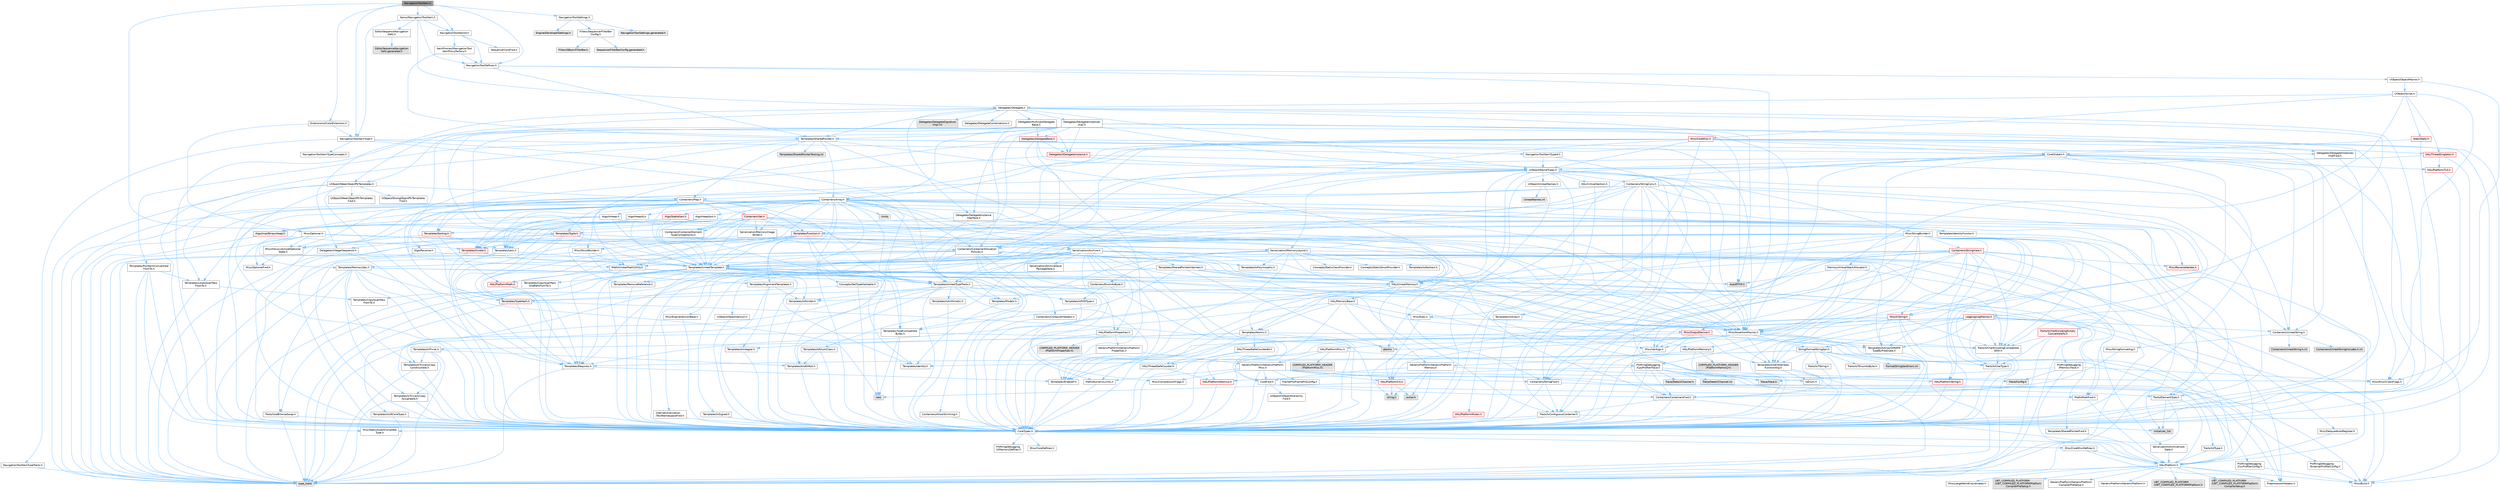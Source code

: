 digraph "NavigationToolItem.h"
{
 // INTERACTIVE_SVG=YES
 // LATEX_PDF_SIZE
  bgcolor="transparent";
  edge [fontname=Helvetica,fontsize=10,labelfontname=Helvetica,labelfontsize=10];
  node [fontname=Helvetica,fontsize=10,shape=box,height=0.2,width=0.4];
  Node1 [id="Node000001",label="NavigationToolItem.h",height=0.2,width=0.4,color="gray40", fillcolor="grey60", style="filled", fontcolor="black",tooltip=" "];
  Node1 -> Node2 [id="edge1_Node000001_Node000002",color="steelblue1",style="solid",tooltip=" "];
  Node2 [id="Node000002",label="Misc/Optional.h",height=0.2,width=0.4,color="grey40", fillcolor="white", style="filled",URL="$d2/dae/Optional_8h.html",tooltip=" "];
  Node2 -> Node3 [id="edge2_Node000002_Node000003",color="steelblue1",style="solid",tooltip=" "];
  Node3 [id="Node000003",label="CoreTypes.h",height=0.2,width=0.4,color="grey40", fillcolor="white", style="filled",URL="$dc/dec/CoreTypes_8h.html",tooltip=" "];
  Node3 -> Node4 [id="edge3_Node000003_Node000004",color="steelblue1",style="solid",tooltip=" "];
  Node4 [id="Node000004",label="HAL/Platform.h",height=0.2,width=0.4,color="grey40", fillcolor="white", style="filled",URL="$d9/dd0/Platform_8h.html",tooltip=" "];
  Node4 -> Node5 [id="edge4_Node000004_Node000005",color="steelblue1",style="solid",tooltip=" "];
  Node5 [id="Node000005",label="Misc/Build.h",height=0.2,width=0.4,color="grey40", fillcolor="white", style="filled",URL="$d3/dbb/Build_8h.html",tooltip=" "];
  Node4 -> Node6 [id="edge5_Node000004_Node000006",color="steelblue1",style="solid",tooltip=" "];
  Node6 [id="Node000006",label="Misc/LargeWorldCoordinates.h",height=0.2,width=0.4,color="grey40", fillcolor="white", style="filled",URL="$d2/dcb/LargeWorldCoordinates_8h.html",tooltip=" "];
  Node4 -> Node7 [id="edge6_Node000004_Node000007",color="steelblue1",style="solid",tooltip=" "];
  Node7 [id="Node000007",label="type_traits",height=0.2,width=0.4,color="grey60", fillcolor="#E0E0E0", style="filled",tooltip=" "];
  Node4 -> Node8 [id="edge7_Node000004_Node000008",color="steelblue1",style="solid",tooltip=" "];
  Node8 [id="Node000008",label="PreprocessorHelpers.h",height=0.2,width=0.4,color="grey40", fillcolor="white", style="filled",URL="$db/ddb/PreprocessorHelpers_8h.html",tooltip=" "];
  Node4 -> Node9 [id="edge8_Node000004_Node000009",color="steelblue1",style="solid",tooltip=" "];
  Node9 [id="Node000009",label="UBT_COMPILED_PLATFORM\l/UBT_COMPILED_PLATFORMPlatform\lCompilerPreSetup.h",height=0.2,width=0.4,color="grey60", fillcolor="#E0E0E0", style="filled",tooltip=" "];
  Node4 -> Node10 [id="edge9_Node000004_Node000010",color="steelblue1",style="solid",tooltip=" "];
  Node10 [id="Node000010",label="GenericPlatform/GenericPlatform\lCompilerPreSetup.h",height=0.2,width=0.4,color="grey40", fillcolor="white", style="filled",URL="$d9/dc8/GenericPlatformCompilerPreSetup_8h.html",tooltip=" "];
  Node4 -> Node11 [id="edge10_Node000004_Node000011",color="steelblue1",style="solid",tooltip=" "];
  Node11 [id="Node000011",label="GenericPlatform/GenericPlatform.h",height=0.2,width=0.4,color="grey40", fillcolor="white", style="filled",URL="$d6/d84/GenericPlatform_8h.html",tooltip=" "];
  Node4 -> Node12 [id="edge11_Node000004_Node000012",color="steelblue1",style="solid",tooltip=" "];
  Node12 [id="Node000012",label="UBT_COMPILED_PLATFORM\l/UBT_COMPILED_PLATFORMPlatform.h",height=0.2,width=0.4,color="grey60", fillcolor="#E0E0E0", style="filled",tooltip=" "];
  Node4 -> Node13 [id="edge12_Node000004_Node000013",color="steelblue1",style="solid",tooltip=" "];
  Node13 [id="Node000013",label="UBT_COMPILED_PLATFORM\l/UBT_COMPILED_PLATFORMPlatform\lCompilerSetup.h",height=0.2,width=0.4,color="grey60", fillcolor="#E0E0E0", style="filled",tooltip=" "];
  Node3 -> Node14 [id="edge13_Node000003_Node000014",color="steelblue1",style="solid",tooltip=" "];
  Node14 [id="Node000014",label="ProfilingDebugging\l/UMemoryDefines.h",height=0.2,width=0.4,color="grey40", fillcolor="white", style="filled",URL="$d2/da2/UMemoryDefines_8h.html",tooltip=" "];
  Node3 -> Node15 [id="edge14_Node000003_Node000015",color="steelblue1",style="solid",tooltip=" "];
  Node15 [id="Node000015",label="Misc/CoreMiscDefines.h",height=0.2,width=0.4,color="grey40", fillcolor="white", style="filled",URL="$da/d38/CoreMiscDefines_8h.html",tooltip=" "];
  Node15 -> Node4 [id="edge15_Node000015_Node000004",color="steelblue1",style="solid",tooltip=" "];
  Node15 -> Node8 [id="edge16_Node000015_Node000008",color="steelblue1",style="solid",tooltip=" "];
  Node3 -> Node16 [id="edge17_Node000003_Node000016",color="steelblue1",style="solid",tooltip=" "];
  Node16 [id="Node000016",label="Misc/CoreDefines.h",height=0.2,width=0.4,color="grey40", fillcolor="white", style="filled",URL="$d3/dd2/CoreDefines_8h.html",tooltip=" "];
  Node2 -> Node17 [id="edge18_Node000002_Node000017",color="steelblue1",style="solid",tooltip=" "];
  Node17 [id="Node000017",label="Misc/AssertionMacros.h",height=0.2,width=0.4,color="grey40", fillcolor="white", style="filled",URL="$d0/dfa/AssertionMacros_8h.html",tooltip=" "];
  Node17 -> Node3 [id="edge19_Node000017_Node000003",color="steelblue1",style="solid",tooltip=" "];
  Node17 -> Node4 [id="edge20_Node000017_Node000004",color="steelblue1",style="solid",tooltip=" "];
  Node17 -> Node18 [id="edge21_Node000017_Node000018",color="steelblue1",style="solid",tooltip=" "];
  Node18 [id="Node000018",label="HAL/PlatformMisc.h",height=0.2,width=0.4,color="grey40", fillcolor="white", style="filled",URL="$d0/df5/PlatformMisc_8h.html",tooltip=" "];
  Node18 -> Node3 [id="edge22_Node000018_Node000003",color="steelblue1",style="solid",tooltip=" "];
  Node18 -> Node19 [id="edge23_Node000018_Node000019",color="steelblue1",style="solid",tooltip=" "];
  Node19 [id="Node000019",label="GenericPlatform/GenericPlatform\lMisc.h",height=0.2,width=0.4,color="grey40", fillcolor="white", style="filled",URL="$db/d9a/GenericPlatformMisc_8h.html",tooltip=" "];
  Node19 -> Node20 [id="edge24_Node000019_Node000020",color="steelblue1",style="solid",tooltip=" "];
  Node20 [id="Node000020",label="Containers/StringFwd.h",height=0.2,width=0.4,color="grey40", fillcolor="white", style="filled",URL="$df/d37/StringFwd_8h.html",tooltip=" "];
  Node20 -> Node3 [id="edge25_Node000020_Node000003",color="steelblue1",style="solid",tooltip=" "];
  Node20 -> Node21 [id="edge26_Node000020_Node000021",color="steelblue1",style="solid",tooltip=" "];
  Node21 [id="Node000021",label="Traits/ElementType.h",height=0.2,width=0.4,color="grey40", fillcolor="white", style="filled",URL="$d5/d4f/ElementType_8h.html",tooltip=" "];
  Node21 -> Node4 [id="edge27_Node000021_Node000004",color="steelblue1",style="solid",tooltip=" "];
  Node21 -> Node22 [id="edge28_Node000021_Node000022",color="steelblue1",style="solid",tooltip=" "];
  Node22 [id="Node000022",label="initializer_list",height=0.2,width=0.4,color="grey60", fillcolor="#E0E0E0", style="filled",tooltip=" "];
  Node21 -> Node7 [id="edge29_Node000021_Node000007",color="steelblue1",style="solid",tooltip=" "];
  Node20 -> Node23 [id="edge30_Node000020_Node000023",color="steelblue1",style="solid",tooltip=" "];
  Node23 [id="Node000023",label="Traits/IsContiguousContainer.h",height=0.2,width=0.4,color="grey40", fillcolor="white", style="filled",URL="$d5/d3c/IsContiguousContainer_8h.html",tooltip=" "];
  Node23 -> Node3 [id="edge31_Node000023_Node000003",color="steelblue1",style="solid",tooltip=" "];
  Node23 -> Node24 [id="edge32_Node000023_Node000024",color="steelblue1",style="solid",tooltip=" "];
  Node24 [id="Node000024",label="Misc/StaticAssertComplete\lType.h",height=0.2,width=0.4,color="grey40", fillcolor="white", style="filled",URL="$d5/d4e/StaticAssertCompleteType_8h.html",tooltip=" "];
  Node23 -> Node22 [id="edge33_Node000023_Node000022",color="steelblue1",style="solid",tooltip=" "];
  Node19 -> Node25 [id="edge34_Node000019_Node000025",color="steelblue1",style="solid",tooltip=" "];
  Node25 [id="Node000025",label="CoreFwd.h",height=0.2,width=0.4,color="grey40", fillcolor="white", style="filled",URL="$d1/d1e/CoreFwd_8h.html",tooltip=" "];
  Node25 -> Node3 [id="edge35_Node000025_Node000003",color="steelblue1",style="solid",tooltip=" "];
  Node25 -> Node26 [id="edge36_Node000025_Node000026",color="steelblue1",style="solid",tooltip=" "];
  Node26 [id="Node000026",label="Containers/ContainersFwd.h",height=0.2,width=0.4,color="grey40", fillcolor="white", style="filled",URL="$d4/d0a/ContainersFwd_8h.html",tooltip=" "];
  Node26 -> Node4 [id="edge37_Node000026_Node000004",color="steelblue1",style="solid",tooltip=" "];
  Node26 -> Node3 [id="edge38_Node000026_Node000003",color="steelblue1",style="solid",tooltip=" "];
  Node26 -> Node23 [id="edge39_Node000026_Node000023",color="steelblue1",style="solid",tooltip=" "];
  Node25 -> Node27 [id="edge40_Node000025_Node000027",color="steelblue1",style="solid",tooltip=" "];
  Node27 [id="Node000027",label="Math/MathFwd.h",height=0.2,width=0.4,color="grey40", fillcolor="white", style="filled",URL="$d2/d10/MathFwd_8h.html",tooltip=" "];
  Node27 -> Node4 [id="edge41_Node000027_Node000004",color="steelblue1",style="solid",tooltip=" "];
  Node25 -> Node28 [id="edge42_Node000025_Node000028",color="steelblue1",style="solid",tooltip=" "];
  Node28 [id="Node000028",label="UObject/UObjectHierarchy\lFwd.h",height=0.2,width=0.4,color="grey40", fillcolor="white", style="filled",URL="$d3/d13/UObjectHierarchyFwd_8h.html",tooltip=" "];
  Node19 -> Node3 [id="edge43_Node000019_Node000003",color="steelblue1",style="solid",tooltip=" "];
  Node19 -> Node29 [id="edge44_Node000019_Node000029",color="steelblue1",style="solid",tooltip=" "];
  Node29 [id="Node000029",label="FramePro/FrameProConfig.h",height=0.2,width=0.4,color="grey40", fillcolor="white", style="filled",URL="$d7/d90/FrameProConfig_8h.html",tooltip=" "];
  Node19 -> Node30 [id="edge45_Node000019_Node000030",color="steelblue1",style="solid",tooltip=" "];
  Node30 [id="Node000030",label="HAL/PlatformCrt.h",height=0.2,width=0.4,color="red", fillcolor="#FFF0F0", style="filled",URL="$d8/d75/PlatformCrt_8h.html",tooltip=" "];
  Node30 -> Node31 [id="edge46_Node000030_Node000031",color="steelblue1",style="solid",tooltip=" "];
  Node31 [id="Node000031",label="new",height=0.2,width=0.4,color="grey60", fillcolor="#E0E0E0", style="filled",tooltip=" "];
  Node30 -> Node32 [id="edge47_Node000030_Node000032",color="steelblue1",style="solid",tooltip=" "];
  Node32 [id="Node000032",label="wchar.h",height=0.2,width=0.4,color="grey60", fillcolor="#E0E0E0", style="filled",tooltip=" "];
  Node30 -> Node39 [id="edge48_Node000030_Node000039",color="steelblue1",style="solid",tooltip=" "];
  Node39 [id="Node000039",label="string.h",height=0.2,width=0.4,color="grey60", fillcolor="#E0E0E0", style="filled",tooltip=" "];
  Node19 -> Node40 [id="edge49_Node000019_Node000040",color="steelblue1",style="solid",tooltip=" "];
  Node40 [id="Node000040",label="Math/NumericLimits.h",height=0.2,width=0.4,color="grey40", fillcolor="white", style="filled",URL="$df/d1b/NumericLimits_8h.html",tooltip=" "];
  Node40 -> Node3 [id="edge50_Node000040_Node000003",color="steelblue1",style="solid",tooltip=" "];
  Node19 -> Node41 [id="edge51_Node000019_Node000041",color="steelblue1",style="solid",tooltip=" "];
  Node41 [id="Node000041",label="Misc/CompressionFlags.h",height=0.2,width=0.4,color="grey40", fillcolor="white", style="filled",URL="$d9/d76/CompressionFlags_8h.html",tooltip=" "];
  Node19 -> Node42 [id="edge52_Node000019_Node000042",color="steelblue1",style="solid",tooltip=" "];
  Node42 [id="Node000042",label="Misc/EnumClassFlags.h",height=0.2,width=0.4,color="grey40", fillcolor="white", style="filled",URL="$d8/de7/EnumClassFlags_8h.html",tooltip=" "];
  Node19 -> Node43 [id="edge53_Node000019_Node000043",color="steelblue1",style="solid",tooltip=" "];
  Node43 [id="Node000043",label="ProfilingDebugging\l/CsvProfilerConfig.h",height=0.2,width=0.4,color="grey40", fillcolor="white", style="filled",URL="$d3/d88/CsvProfilerConfig_8h.html",tooltip=" "];
  Node43 -> Node5 [id="edge54_Node000043_Node000005",color="steelblue1",style="solid",tooltip=" "];
  Node19 -> Node44 [id="edge55_Node000019_Node000044",color="steelblue1",style="solid",tooltip=" "];
  Node44 [id="Node000044",label="ProfilingDebugging\l/ExternalProfilerConfig.h",height=0.2,width=0.4,color="grey40", fillcolor="white", style="filled",URL="$d3/dbb/ExternalProfilerConfig_8h.html",tooltip=" "];
  Node44 -> Node5 [id="edge56_Node000044_Node000005",color="steelblue1",style="solid",tooltip=" "];
  Node18 -> Node45 [id="edge57_Node000018_Node000045",color="steelblue1",style="solid",tooltip=" "];
  Node45 [id="Node000045",label="COMPILED_PLATFORM_HEADER\l(PlatformMisc.h)",height=0.2,width=0.4,color="grey60", fillcolor="#E0E0E0", style="filled",tooltip=" "];
  Node18 -> Node46 [id="edge58_Node000018_Node000046",color="steelblue1",style="solid",tooltip=" "];
  Node46 [id="Node000046",label="ProfilingDebugging\l/CpuProfilerTrace.h",height=0.2,width=0.4,color="grey40", fillcolor="white", style="filled",URL="$da/dcb/CpuProfilerTrace_8h.html",tooltip=" "];
  Node46 -> Node3 [id="edge59_Node000046_Node000003",color="steelblue1",style="solid",tooltip=" "];
  Node46 -> Node26 [id="edge60_Node000046_Node000026",color="steelblue1",style="solid",tooltip=" "];
  Node46 -> Node47 [id="edge61_Node000046_Node000047",color="steelblue1",style="solid",tooltip=" "];
  Node47 [id="Node000047",label="HAL/PlatformAtomics.h",height=0.2,width=0.4,color="red", fillcolor="#FFF0F0", style="filled",URL="$d3/d36/PlatformAtomics_8h.html",tooltip=" "];
  Node47 -> Node3 [id="edge62_Node000047_Node000003",color="steelblue1",style="solid",tooltip=" "];
  Node46 -> Node8 [id="edge63_Node000046_Node000008",color="steelblue1",style="solid",tooltip=" "];
  Node46 -> Node5 [id="edge64_Node000046_Node000005",color="steelblue1",style="solid",tooltip=" "];
  Node46 -> Node50 [id="edge65_Node000046_Node000050",color="steelblue1",style="solid",tooltip=" "];
  Node50 [id="Node000050",label="Trace/Config.h",height=0.2,width=0.4,color="grey60", fillcolor="#E0E0E0", style="filled",tooltip=" "];
  Node46 -> Node51 [id="edge66_Node000046_Node000051",color="steelblue1",style="solid",tooltip=" "];
  Node51 [id="Node000051",label="Trace/Detail/Channel.h",height=0.2,width=0.4,color="grey60", fillcolor="#E0E0E0", style="filled",tooltip=" "];
  Node46 -> Node52 [id="edge67_Node000046_Node000052",color="steelblue1",style="solid",tooltip=" "];
  Node52 [id="Node000052",label="Trace/Detail/Channel.inl",height=0.2,width=0.4,color="grey60", fillcolor="#E0E0E0", style="filled",tooltip=" "];
  Node46 -> Node53 [id="edge68_Node000046_Node000053",color="steelblue1",style="solid",tooltip=" "];
  Node53 [id="Node000053",label="Trace/Trace.h",height=0.2,width=0.4,color="grey60", fillcolor="#E0E0E0", style="filled",tooltip=" "];
  Node17 -> Node8 [id="edge69_Node000017_Node000008",color="steelblue1",style="solid",tooltip=" "];
  Node17 -> Node54 [id="edge70_Node000017_Node000054",color="steelblue1",style="solid",tooltip=" "];
  Node54 [id="Node000054",label="Templates/EnableIf.h",height=0.2,width=0.4,color="grey40", fillcolor="white", style="filled",URL="$d7/d60/EnableIf_8h.html",tooltip=" "];
  Node54 -> Node3 [id="edge71_Node000054_Node000003",color="steelblue1",style="solid",tooltip=" "];
  Node17 -> Node55 [id="edge72_Node000017_Node000055",color="steelblue1",style="solid",tooltip=" "];
  Node55 [id="Node000055",label="Templates/IsArrayOrRefOf\lTypeByPredicate.h",height=0.2,width=0.4,color="grey40", fillcolor="white", style="filled",URL="$d6/da1/IsArrayOrRefOfTypeByPredicate_8h.html",tooltip=" "];
  Node55 -> Node3 [id="edge73_Node000055_Node000003",color="steelblue1",style="solid",tooltip=" "];
  Node17 -> Node56 [id="edge74_Node000017_Node000056",color="steelblue1",style="solid",tooltip=" "];
  Node56 [id="Node000056",label="Templates/IsValidVariadic\lFunctionArg.h",height=0.2,width=0.4,color="grey40", fillcolor="white", style="filled",URL="$d0/dc8/IsValidVariadicFunctionArg_8h.html",tooltip=" "];
  Node56 -> Node3 [id="edge75_Node000056_Node000003",color="steelblue1",style="solid",tooltip=" "];
  Node56 -> Node57 [id="edge76_Node000056_Node000057",color="steelblue1",style="solid",tooltip=" "];
  Node57 [id="Node000057",label="IsEnum.h",height=0.2,width=0.4,color="grey40", fillcolor="white", style="filled",URL="$d4/de5/IsEnum_8h.html",tooltip=" "];
  Node56 -> Node7 [id="edge77_Node000056_Node000007",color="steelblue1",style="solid",tooltip=" "];
  Node17 -> Node58 [id="edge78_Node000017_Node000058",color="steelblue1",style="solid",tooltip=" "];
  Node58 [id="Node000058",label="Traits/IsCharEncodingCompatible\lWith.h",height=0.2,width=0.4,color="grey40", fillcolor="white", style="filled",URL="$df/dd1/IsCharEncodingCompatibleWith_8h.html",tooltip=" "];
  Node58 -> Node7 [id="edge79_Node000058_Node000007",color="steelblue1",style="solid",tooltip=" "];
  Node58 -> Node59 [id="edge80_Node000058_Node000059",color="steelblue1",style="solid",tooltip=" "];
  Node59 [id="Node000059",label="Traits/IsCharType.h",height=0.2,width=0.4,color="grey40", fillcolor="white", style="filled",URL="$db/d51/IsCharType_8h.html",tooltip=" "];
  Node59 -> Node3 [id="edge81_Node000059_Node000003",color="steelblue1",style="solid",tooltip=" "];
  Node17 -> Node60 [id="edge82_Node000017_Node000060",color="steelblue1",style="solid",tooltip=" "];
  Node60 [id="Node000060",label="Misc/VarArgs.h",height=0.2,width=0.4,color="grey40", fillcolor="white", style="filled",URL="$d5/d6f/VarArgs_8h.html",tooltip=" "];
  Node60 -> Node3 [id="edge83_Node000060_Node000003",color="steelblue1",style="solid",tooltip=" "];
  Node17 -> Node61 [id="edge84_Node000017_Node000061",color="steelblue1",style="solid",tooltip=" "];
  Node61 [id="Node000061",label="String/FormatStringSan.h",height=0.2,width=0.4,color="grey40", fillcolor="white", style="filled",URL="$d3/d8b/FormatStringSan_8h.html",tooltip=" "];
  Node61 -> Node7 [id="edge85_Node000061_Node000007",color="steelblue1",style="solid",tooltip=" "];
  Node61 -> Node3 [id="edge86_Node000061_Node000003",color="steelblue1",style="solid",tooltip=" "];
  Node61 -> Node62 [id="edge87_Node000061_Node000062",color="steelblue1",style="solid",tooltip=" "];
  Node62 [id="Node000062",label="Templates/Requires.h",height=0.2,width=0.4,color="grey40", fillcolor="white", style="filled",URL="$dc/d96/Requires_8h.html",tooltip=" "];
  Node62 -> Node54 [id="edge88_Node000062_Node000054",color="steelblue1",style="solid",tooltip=" "];
  Node62 -> Node7 [id="edge89_Node000062_Node000007",color="steelblue1",style="solid",tooltip=" "];
  Node61 -> Node63 [id="edge90_Node000061_Node000063",color="steelblue1",style="solid",tooltip=" "];
  Node63 [id="Node000063",label="Templates/Identity.h",height=0.2,width=0.4,color="grey40", fillcolor="white", style="filled",URL="$d0/dd5/Identity_8h.html",tooltip=" "];
  Node61 -> Node56 [id="edge91_Node000061_Node000056",color="steelblue1",style="solid",tooltip=" "];
  Node61 -> Node59 [id="edge92_Node000061_Node000059",color="steelblue1",style="solid",tooltip=" "];
  Node61 -> Node64 [id="edge93_Node000061_Node000064",color="steelblue1",style="solid",tooltip=" "];
  Node64 [id="Node000064",label="Traits/IsTEnumAsByte.h",height=0.2,width=0.4,color="grey40", fillcolor="white", style="filled",URL="$d1/de6/IsTEnumAsByte_8h.html",tooltip=" "];
  Node61 -> Node65 [id="edge94_Node000061_Node000065",color="steelblue1",style="solid",tooltip=" "];
  Node65 [id="Node000065",label="Traits/IsTString.h",height=0.2,width=0.4,color="grey40", fillcolor="white", style="filled",URL="$d0/df8/IsTString_8h.html",tooltip=" "];
  Node65 -> Node26 [id="edge95_Node000065_Node000026",color="steelblue1",style="solid",tooltip=" "];
  Node61 -> Node26 [id="edge96_Node000061_Node000026",color="steelblue1",style="solid",tooltip=" "];
  Node61 -> Node66 [id="edge97_Node000061_Node000066",color="steelblue1",style="solid",tooltip=" "];
  Node66 [id="Node000066",label="FormatStringSanErrors.inl",height=0.2,width=0.4,color="grey60", fillcolor="#E0E0E0", style="filled",tooltip=" "];
  Node17 -> Node67 [id="edge98_Node000017_Node000067",color="steelblue1",style="solid",tooltip=" "];
  Node67 [id="Node000067",label="atomic",height=0.2,width=0.4,color="grey60", fillcolor="#E0E0E0", style="filled",tooltip=" "];
  Node2 -> Node68 [id="edge99_Node000002_Node000068",color="steelblue1",style="solid",tooltip=" "];
  Node68 [id="Node000068",label="Misc/IntrusiveUnsetOptional\lState.h",height=0.2,width=0.4,color="grey40", fillcolor="white", style="filled",URL="$d2/d0a/IntrusiveUnsetOptionalState_8h.html",tooltip=" "];
  Node68 -> Node69 [id="edge100_Node000068_Node000069",color="steelblue1",style="solid",tooltip=" "];
  Node69 [id="Node000069",label="Misc/OptionalFwd.h",height=0.2,width=0.4,color="grey40", fillcolor="white", style="filled",URL="$dc/d50/OptionalFwd_8h.html",tooltip=" "];
  Node2 -> Node69 [id="edge101_Node000002_Node000069",color="steelblue1",style="solid",tooltip=" "];
  Node2 -> Node70 [id="edge102_Node000002_Node000070",color="steelblue1",style="solid",tooltip=" "];
  Node70 [id="Node000070",label="Templates/MemoryOps.h",height=0.2,width=0.4,color="grey40", fillcolor="white", style="filled",URL="$db/dea/MemoryOps_8h.html",tooltip=" "];
  Node70 -> Node3 [id="edge103_Node000070_Node000003",color="steelblue1",style="solid",tooltip=" "];
  Node70 -> Node71 [id="edge104_Node000070_Node000071",color="steelblue1",style="solid",tooltip=" "];
  Node71 [id="Node000071",label="HAL/UnrealMemory.h",height=0.2,width=0.4,color="grey40", fillcolor="white", style="filled",URL="$d9/d96/UnrealMemory_8h.html",tooltip=" "];
  Node71 -> Node3 [id="edge105_Node000071_Node000003",color="steelblue1",style="solid",tooltip=" "];
  Node71 -> Node72 [id="edge106_Node000071_Node000072",color="steelblue1",style="solid",tooltip=" "];
  Node72 [id="Node000072",label="GenericPlatform/GenericPlatform\lMemory.h",height=0.2,width=0.4,color="grey40", fillcolor="white", style="filled",URL="$dd/d22/GenericPlatformMemory_8h.html",tooltip=" "];
  Node72 -> Node25 [id="edge107_Node000072_Node000025",color="steelblue1",style="solid",tooltip=" "];
  Node72 -> Node3 [id="edge108_Node000072_Node000003",color="steelblue1",style="solid",tooltip=" "];
  Node72 -> Node73 [id="edge109_Node000072_Node000073",color="steelblue1",style="solid",tooltip=" "];
  Node73 [id="Node000073",label="HAL/PlatformString.h",height=0.2,width=0.4,color="red", fillcolor="#FFF0F0", style="filled",URL="$db/db5/PlatformString_8h.html",tooltip=" "];
  Node73 -> Node3 [id="edge110_Node000073_Node000003",color="steelblue1",style="solid",tooltip=" "];
  Node72 -> Node39 [id="edge111_Node000072_Node000039",color="steelblue1",style="solid",tooltip=" "];
  Node72 -> Node32 [id="edge112_Node000072_Node000032",color="steelblue1",style="solid",tooltip=" "];
  Node71 -> Node75 [id="edge113_Node000071_Node000075",color="steelblue1",style="solid",tooltip=" "];
  Node75 [id="Node000075",label="HAL/MemoryBase.h",height=0.2,width=0.4,color="grey40", fillcolor="white", style="filled",URL="$d6/d9f/MemoryBase_8h.html",tooltip=" "];
  Node75 -> Node3 [id="edge114_Node000075_Node000003",color="steelblue1",style="solid",tooltip=" "];
  Node75 -> Node47 [id="edge115_Node000075_Node000047",color="steelblue1",style="solid",tooltip=" "];
  Node75 -> Node30 [id="edge116_Node000075_Node000030",color="steelblue1",style="solid",tooltip=" "];
  Node75 -> Node76 [id="edge117_Node000075_Node000076",color="steelblue1",style="solid",tooltip=" "];
  Node76 [id="Node000076",label="Misc/Exec.h",height=0.2,width=0.4,color="grey40", fillcolor="white", style="filled",URL="$de/ddb/Exec_8h.html",tooltip=" "];
  Node76 -> Node3 [id="edge118_Node000076_Node000003",color="steelblue1",style="solid",tooltip=" "];
  Node76 -> Node17 [id="edge119_Node000076_Node000017",color="steelblue1",style="solid",tooltip=" "];
  Node75 -> Node77 [id="edge120_Node000075_Node000077",color="steelblue1",style="solid",tooltip=" "];
  Node77 [id="Node000077",label="Misc/OutputDevice.h",height=0.2,width=0.4,color="red", fillcolor="#FFF0F0", style="filled",URL="$d7/d32/OutputDevice_8h.html",tooltip=" "];
  Node77 -> Node25 [id="edge121_Node000077_Node000025",color="steelblue1",style="solid",tooltip=" "];
  Node77 -> Node3 [id="edge122_Node000077_Node000003",color="steelblue1",style="solid",tooltip=" "];
  Node77 -> Node60 [id="edge123_Node000077_Node000060",color="steelblue1",style="solid",tooltip=" "];
  Node77 -> Node55 [id="edge124_Node000077_Node000055",color="steelblue1",style="solid",tooltip=" "];
  Node77 -> Node56 [id="edge125_Node000077_Node000056",color="steelblue1",style="solid",tooltip=" "];
  Node77 -> Node58 [id="edge126_Node000077_Node000058",color="steelblue1",style="solid",tooltip=" "];
  Node75 -> Node79 [id="edge127_Node000075_Node000079",color="steelblue1",style="solid",tooltip=" "];
  Node79 [id="Node000079",label="Templates/Atomic.h",height=0.2,width=0.4,color="grey40", fillcolor="white", style="filled",URL="$d3/d91/Atomic_8h.html",tooltip=" "];
  Node79 -> Node80 [id="edge128_Node000079_Node000080",color="steelblue1",style="solid",tooltip=" "];
  Node80 [id="Node000080",label="HAL/ThreadSafeCounter.h",height=0.2,width=0.4,color="grey40", fillcolor="white", style="filled",URL="$dc/dc9/ThreadSafeCounter_8h.html",tooltip=" "];
  Node80 -> Node3 [id="edge129_Node000080_Node000003",color="steelblue1",style="solid",tooltip=" "];
  Node80 -> Node47 [id="edge130_Node000080_Node000047",color="steelblue1",style="solid",tooltip=" "];
  Node79 -> Node81 [id="edge131_Node000079_Node000081",color="steelblue1",style="solid",tooltip=" "];
  Node81 [id="Node000081",label="HAL/ThreadSafeCounter64.h",height=0.2,width=0.4,color="grey40", fillcolor="white", style="filled",URL="$d0/d12/ThreadSafeCounter64_8h.html",tooltip=" "];
  Node81 -> Node3 [id="edge132_Node000081_Node000003",color="steelblue1",style="solid",tooltip=" "];
  Node81 -> Node80 [id="edge133_Node000081_Node000080",color="steelblue1",style="solid",tooltip=" "];
  Node79 -> Node82 [id="edge134_Node000079_Node000082",color="steelblue1",style="solid",tooltip=" "];
  Node82 [id="Node000082",label="Templates/IsIntegral.h",height=0.2,width=0.4,color="grey40", fillcolor="white", style="filled",URL="$da/d64/IsIntegral_8h.html",tooltip=" "];
  Node82 -> Node3 [id="edge135_Node000082_Node000003",color="steelblue1",style="solid",tooltip=" "];
  Node79 -> Node83 [id="edge136_Node000079_Node000083",color="steelblue1",style="solid",tooltip=" "];
  Node83 [id="Node000083",label="Templates/IsTrivial.h",height=0.2,width=0.4,color="grey40", fillcolor="white", style="filled",URL="$da/d4c/IsTrivial_8h.html",tooltip=" "];
  Node83 -> Node84 [id="edge137_Node000083_Node000084",color="steelblue1",style="solid",tooltip=" "];
  Node84 [id="Node000084",label="Templates/AndOrNot.h",height=0.2,width=0.4,color="grey40", fillcolor="white", style="filled",URL="$db/d0a/AndOrNot_8h.html",tooltip=" "];
  Node84 -> Node3 [id="edge138_Node000084_Node000003",color="steelblue1",style="solid",tooltip=" "];
  Node83 -> Node85 [id="edge139_Node000083_Node000085",color="steelblue1",style="solid",tooltip=" "];
  Node85 [id="Node000085",label="Templates/IsTriviallyCopy\lConstructible.h",height=0.2,width=0.4,color="grey40", fillcolor="white", style="filled",URL="$d3/d78/IsTriviallyCopyConstructible_8h.html",tooltip=" "];
  Node85 -> Node3 [id="edge140_Node000085_Node000003",color="steelblue1",style="solid",tooltip=" "];
  Node85 -> Node7 [id="edge141_Node000085_Node000007",color="steelblue1",style="solid",tooltip=" "];
  Node83 -> Node86 [id="edge142_Node000083_Node000086",color="steelblue1",style="solid",tooltip=" "];
  Node86 [id="Node000086",label="Templates/IsTriviallyCopy\lAssignable.h",height=0.2,width=0.4,color="grey40", fillcolor="white", style="filled",URL="$d2/df2/IsTriviallyCopyAssignable_8h.html",tooltip=" "];
  Node86 -> Node3 [id="edge143_Node000086_Node000003",color="steelblue1",style="solid",tooltip=" "];
  Node86 -> Node7 [id="edge144_Node000086_Node000007",color="steelblue1",style="solid",tooltip=" "];
  Node83 -> Node7 [id="edge145_Node000083_Node000007",color="steelblue1",style="solid",tooltip=" "];
  Node79 -> Node87 [id="edge146_Node000079_Node000087",color="steelblue1",style="solid",tooltip=" "];
  Node87 [id="Node000087",label="Traits/IntType.h",height=0.2,width=0.4,color="grey40", fillcolor="white", style="filled",URL="$d7/deb/IntType_8h.html",tooltip=" "];
  Node87 -> Node4 [id="edge147_Node000087_Node000004",color="steelblue1",style="solid",tooltip=" "];
  Node79 -> Node67 [id="edge148_Node000079_Node000067",color="steelblue1",style="solid",tooltip=" "];
  Node71 -> Node88 [id="edge149_Node000071_Node000088",color="steelblue1",style="solid",tooltip=" "];
  Node88 [id="Node000088",label="HAL/PlatformMemory.h",height=0.2,width=0.4,color="grey40", fillcolor="white", style="filled",URL="$de/d68/PlatformMemory_8h.html",tooltip=" "];
  Node88 -> Node3 [id="edge150_Node000088_Node000003",color="steelblue1",style="solid",tooltip=" "];
  Node88 -> Node72 [id="edge151_Node000088_Node000072",color="steelblue1",style="solid",tooltip=" "];
  Node88 -> Node89 [id="edge152_Node000088_Node000089",color="steelblue1",style="solid",tooltip=" "];
  Node89 [id="Node000089",label="COMPILED_PLATFORM_HEADER\l(PlatformMemory.h)",height=0.2,width=0.4,color="grey60", fillcolor="#E0E0E0", style="filled",tooltip=" "];
  Node71 -> Node90 [id="edge153_Node000071_Node000090",color="steelblue1",style="solid",tooltip=" "];
  Node90 [id="Node000090",label="ProfilingDebugging\l/MemoryTrace.h",height=0.2,width=0.4,color="grey40", fillcolor="white", style="filled",URL="$da/dd7/MemoryTrace_8h.html",tooltip=" "];
  Node90 -> Node4 [id="edge154_Node000090_Node000004",color="steelblue1",style="solid",tooltip=" "];
  Node90 -> Node42 [id="edge155_Node000090_Node000042",color="steelblue1",style="solid",tooltip=" "];
  Node90 -> Node50 [id="edge156_Node000090_Node000050",color="steelblue1",style="solid",tooltip=" "];
  Node90 -> Node53 [id="edge157_Node000090_Node000053",color="steelblue1",style="solid",tooltip=" "];
  Node71 -> Node91 [id="edge158_Node000071_Node000091",color="steelblue1",style="solid",tooltip=" "];
  Node91 [id="Node000091",label="Templates/IsPointer.h",height=0.2,width=0.4,color="grey40", fillcolor="white", style="filled",URL="$d7/d05/IsPointer_8h.html",tooltip=" "];
  Node91 -> Node3 [id="edge159_Node000091_Node000003",color="steelblue1",style="solid",tooltip=" "];
  Node70 -> Node86 [id="edge160_Node000070_Node000086",color="steelblue1",style="solid",tooltip=" "];
  Node70 -> Node85 [id="edge161_Node000070_Node000085",color="steelblue1",style="solid",tooltip=" "];
  Node70 -> Node62 [id="edge162_Node000070_Node000062",color="steelblue1",style="solid",tooltip=" "];
  Node70 -> Node92 [id="edge163_Node000070_Node000092",color="steelblue1",style="solid",tooltip=" "];
  Node92 [id="Node000092",label="Templates/UnrealTypeTraits.h",height=0.2,width=0.4,color="grey40", fillcolor="white", style="filled",URL="$d2/d2d/UnrealTypeTraits_8h.html",tooltip=" "];
  Node92 -> Node3 [id="edge164_Node000092_Node000003",color="steelblue1",style="solid",tooltip=" "];
  Node92 -> Node91 [id="edge165_Node000092_Node000091",color="steelblue1",style="solid",tooltip=" "];
  Node92 -> Node17 [id="edge166_Node000092_Node000017",color="steelblue1",style="solid",tooltip=" "];
  Node92 -> Node84 [id="edge167_Node000092_Node000084",color="steelblue1",style="solid",tooltip=" "];
  Node92 -> Node54 [id="edge168_Node000092_Node000054",color="steelblue1",style="solid",tooltip=" "];
  Node92 -> Node93 [id="edge169_Node000092_Node000093",color="steelblue1",style="solid",tooltip=" "];
  Node93 [id="Node000093",label="Templates/IsArithmetic.h",height=0.2,width=0.4,color="grey40", fillcolor="white", style="filled",URL="$d2/d5d/IsArithmetic_8h.html",tooltip=" "];
  Node93 -> Node3 [id="edge170_Node000093_Node000003",color="steelblue1",style="solid",tooltip=" "];
  Node92 -> Node57 [id="edge171_Node000092_Node000057",color="steelblue1",style="solid",tooltip=" "];
  Node92 -> Node94 [id="edge172_Node000092_Node000094",color="steelblue1",style="solid",tooltip=" "];
  Node94 [id="Node000094",label="Templates/Models.h",height=0.2,width=0.4,color="grey40", fillcolor="white", style="filled",URL="$d3/d0c/Models_8h.html",tooltip=" "];
  Node94 -> Node63 [id="edge173_Node000094_Node000063",color="steelblue1",style="solid",tooltip=" "];
  Node92 -> Node95 [id="edge174_Node000092_Node000095",color="steelblue1",style="solid",tooltip=" "];
  Node95 [id="Node000095",label="Templates/IsPODType.h",height=0.2,width=0.4,color="grey40", fillcolor="white", style="filled",URL="$d7/db1/IsPODType_8h.html",tooltip=" "];
  Node95 -> Node3 [id="edge175_Node000095_Node000003",color="steelblue1",style="solid",tooltip=" "];
  Node92 -> Node96 [id="edge176_Node000092_Node000096",color="steelblue1",style="solid",tooltip=" "];
  Node96 [id="Node000096",label="Templates/IsUECoreType.h",height=0.2,width=0.4,color="grey40", fillcolor="white", style="filled",URL="$d1/db8/IsUECoreType_8h.html",tooltip=" "];
  Node96 -> Node3 [id="edge177_Node000096_Node000003",color="steelblue1",style="solid",tooltip=" "];
  Node96 -> Node7 [id="edge178_Node000096_Node000007",color="steelblue1",style="solid",tooltip=" "];
  Node92 -> Node85 [id="edge179_Node000092_Node000085",color="steelblue1",style="solid",tooltip=" "];
  Node70 -> Node97 [id="edge180_Node000070_Node000097",color="steelblue1",style="solid",tooltip=" "];
  Node97 [id="Node000097",label="Traits/UseBitwiseSwap.h",height=0.2,width=0.4,color="grey40", fillcolor="white", style="filled",URL="$db/df3/UseBitwiseSwap_8h.html",tooltip=" "];
  Node97 -> Node3 [id="edge181_Node000097_Node000003",color="steelblue1",style="solid",tooltip=" "];
  Node97 -> Node7 [id="edge182_Node000097_Node000007",color="steelblue1",style="solid",tooltip=" "];
  Node70 -> Node31 [id="edge183_Node000070_Node000031",color="steelblue1",style="solid",tooltip=" "];
  Node70 -> Node7 [id="edge184_Node000070_Node000007",color="steelblue1",style="solid",tooltip=" "];
  Node2 -> Node98 [id="edge185_Node000002_Node000098",color="steelblue1",style="solid",tooltip=" "];
  Node98 [id="Node000098",label="Templates/UnrealTemplate.h",height=0.2,width=0.4,color="grey40", fillcolor="white", style="filled",URL="$d4/d24/UnrealTemplate_8h.html",tooltip=" "];
  Node98 -> Node3 [id="edge186_Node000098_Node000003",color="steelblue1",style="solid",tooltip=" "];
  Node98 -> Node91 [id="edge187_Node000098_Node000091",color="steelblue1",style="solid",tooltip=" "];
  Node98 -> Node71 [id="edge188_Node000098_Node000071",color="steelblue1",style="solid",tooltip=" "];
  Node98 -> Node99 [id="edge189_Node000098_Node000099",color="steelblue1",style="solid",tooltip=" "];
  Node99 [id="Node000099",label="Templates/CopyQualifiers\lAndRefsFromTo.h",height=0.2,width=0.4,color="grey40", fillcolor="white", style="filled",URL="$d3/db3/CopyQualifiersAndRefsFromTo_8h.html",tooltip=" "];
  Node99 -> Node100 [id="edge190_Node000099_Node000100",color="steelblue1",style="solid",tooltip=" "];
  Node100 [id="Node000100",label="Templates/CopyQualifiers\lFromTo.h",height=0.2,width=0.4,color="grey40", fillcolor="white", style="filled",URL="$d5/db4/CopyQualifiersFromTo_8h.html",tooltip=" "];
  Node98 -> Node92 [id="edge191_Node000098_Node000092",color="steelblue1",style="solid",tooltip=" "];
  Node98 -> Node101 [id="edge192_Node000098_Node000101",color="steelblue1",style="solid",tooltip=" "];
  Node101 [id="Node000101",label="Templates/RemoveReference.h",height=0.2,width=0.4,color="grey40", fillcolor="white", style="filled",URL="$da/dbe/RemoveReference_8h.html",tooltip=" "];
  Node101 -> Node3 [id="edge193_Node000101_Node000003",color="steelblue1",style="solid",tooltip=" "];
  Node98 -> Node62 [id="edge194_Node000098_Node000062",color="steelblue1",style="solid",tooltip=" "];
  Node98 -> Node102 [id="edge195_Node000098_Node000102",color="steelblue1",style="solid",tooltip=" "];
  Node102 [id="Node000102",label="Templates/TypeCompatible\lBytes.h",height=0.2,width=0.4,color="grey40", fillcolor="white", style="filled",URL="$df/d0a/TypeCompatibleBytes_8h.html",tooltip=" "];
  Node102 -> Node3 [id="edge196_Node000102_Node000003",color="steelblue1",style="solid",tooltip=" "];
  Node102 -> Node39 [id="edge197_Node000102_Node000039",color="steelblue1",style="solid",tooltip=" "];
  Node102 -> Node31 [id="edge198_Node000102_Node000031",color="steelblue1",style="solid",tooltip=" "];
  Node102 -> Node7 [id="edge199_Node000102_Node000007",color="steelblue1",style="solid",tooltip=" "];
  Node98 -> Node63 [id="edge200_Node000098_Node000063",color="steelblue1",style="solid",tooltip=" "];
  Node98 -> Node23 [id="edge201_Node000098_Node000023",color="steelblue1",style="solid",tooltip=" "];
  Node98 -> Node97 [id="edge202_Node000098_Node000097",color="steelblue1",style="solid",tooltip=" "];
  Node98 -> Node7 [id="edge203_Node000098_Node000007",color="steelblue1",style="solid",tooltip=" "];
  Node2 -> Node103 [id="edge204_Node000002_Node000103",color="steelblue1",style="solid",tooltip=" "];
  Node103 [id="Node000103",label="Serialization/Archive.h",height=0.2,width=0.4,color="grey40", fillcolor="white", style="filled",URL="$d7/d3b/Archive_8h.html",tooltip=" "];
  Node103 -> Node25 [id="edge205_Node000103_Node000025",color="steelblue1",style="solid",tooltip=" "];
  Node103 -> Node3 [id="edge206_Node000103_Node000003",color="steelblue1",style="solid",tooltip=" "];
  Node103 -> Node104 [id="edge207_Node000103_Node000104",color="steelblue1",style="solid",tooltip=" "];
  Node104 [id="Node000104",label="HAL/PlatformProperties.h",height=0.2,width=0.4,color="grey40", fillcolor="white", style="filled",URL="$d9/db0/PlatformProperties_8h.html",tooltip=" "];
  Node104 -> Node3 [id="edge208_Node000104_Node000003",color="steelblue1",style="solid",tooltip=" "];
  Node104 -> Node105 [id="edge209_Node000104_Node000105",color="steelblue1",style="solid",tooltip=" "];
  Node105 [id="Node000105",label="GenericPlatform/GenericPlatform\lProperties.h",height=0.2,width=0.4,color="grey40", fillcolor="white", style="filled",URL="$d2/dcd/GenericPlatformProperties_8h.html",tooltip=" "];
  Node105 -> Node3 [id="edge210_Node000105_Node000003",color="steelblue1",style="solid",tooltip=" "];
  Node105 -> Node19 [id="edge211_Node000105_Node000019",color="steelblue1",style="solid",tooltip=" "];
  Node104 -> Node106 [id="edge212_Node000104_Node000106",color="steelblue1",style="solid",tooltip=" "];
  Node106 [id="Node000106",label="COMPILED_PLATFORM_HEADER\l(PlatformProperties.h)",height=0.2,width=0.4,color="grey60", fillcolor="#E0E0E0", style="filled",tooltip=" "];
  Node103 -> Node107 [id="edge213_Node000103_Node000107",color="steelblue1",style="solid",tooltip=" "];
  Node107 [id="Node000107",label="Internationalization\l/TextNamespaceFwd.h",height=0.2,width=0.4,color="grey40", fillcolor="white", style="filled",URL="$d8/d97/TextNamespaceFwd_8h.html",tooltip=" "];
  Node107 -> Node3 [id="edge214_Node000107_Node000003",color="steelblue1",style="solid",tooltip=" "];
  Node103 -> Node27 [id="edge215_Node000103_Node000027",color="steelblue1",style="solid",tooltip=" "];
  Node103 -> Node17 [id="edge216_Node000103_Node000017",color="steelblue1",style="solid",tooltip=" "];
  Node103 -> Node5 [id="edge217_Node000103_Node000005",color="steelblue1",style="solid",tooltip=" "];
  Node103 -> Node41 [id="edge218_Node000103_Node000041",color="steelblue1",style="solid",tooltip=" "];
  Node103 -> Node108 [id="edge219_Node000103_Node000108",color="steelblue1",style="solid",tooltip=" "];
  Node108 [id="Node000108",label="Misc/EngineVersionBase.h",height=0.2,width=0.4,color="grey40", fillcolor="white", style="filled",URL="$d5/d2b/EngineVersionBase_8h.html",tooltip=" "];
  Node108 -> Node3 [id="edge220_Node000108_Node000003",color="steelblue1",style="solid",tooltip=" "];
  Node103 -> Node60 [id="edge221_Node000103_Node000060",color="steelblue1",style="solid",tooltip=" "];
  Node103 -> Node109 [id="edge222_Node000103_Node000109",color="steelblue1",style="solid",tooltip=" "];
  Node109 [id="Node000109",label="Serialization/ArchiveCook\lData.h",height=0.2,width=0.4,color="grey40", fillcolor="white", style="filled",URL="$dc/db6/ArchiveCookData_8h.html",tooltip=" "];
  Node109 -> Node4 [id="edge223_Node000109_Node000004",color="steelblue1",style="solid",tooltip=" "];
  Node103 -> Node110 [id="edge224_Node000103_Node000110",color="steelblue1",style="solid",tooltip=" "];
  Node110 [id="Node000110",label="Serialization/ArchiveSave\lPackageData.h",height=0.2,width=0.4,color="grey40", fillcolor="white", style="filled",URL="$d1/d37/ArchiveSavePackageData_8h.html",tooltip=" "];
  Node103 -> Node54 [id="edge225_Node000103_Node000054",color="steelblue1",style="solid",tooltip=" "];
  Node103 -> Node55 [id="edge226_Node000103_Node000055",color="steelblue1",style="solid",tooltip=" "];
  Node103 -> Node111 [id="edge227_Node000103_Node000111",color="steelblue1",style="solid",tooltip=" "];
  Node111 [id="Node000111",label="Templates/IsEnumClass.h",height=0.2,width=0.4,color="grey40", fillcolor="white", style="filled",URL="$d7/d15/IsEnumClass_8h.html",tooltip=" "];
  Node111 -> Node3 [id="edge228_Node000111_Node000003",color="steelblue1",style="solid",tooltip=" "];
  Node111 -> Node84 [id="edge229_Node000111_Node000084",color="steelblue1",style="solid",tooltip=" "];
  Node103 -> Node112 [id="edge230_Node000103_Node000112",color="steelblue1",style="solid",tooltip=" "];
  Node112 [id="Node000112",label="Templates/IsSigned.h",height=0.2,width=0.4,color="grey40", fillcolor="white", style="filled",URL="$d8/dd8/IsSigned_8h.html",tooltip=" "];
  Node112 -> Node3 [id="edge231_Node000112_Node000003",color="steelblue1",style="solid",tooltip=" "];
  Node103 -> Node56 [id="edge232_Node000103_Node000056",color="steelblue1",style="solid",tooltip=" "];
  Node103 -> Node98 [id="edge233_Node000103_Node000098",color="steelblue1",style="solid",tooltip=" "];
  Node103 -> Node58 [id="edge234_Node000103_Node000058",color="steelblue1",style="solid",tooltip=" "];
  Node103 -> Node113 [id="edge235_Node000103_Node000113",color="steelblue1",style="solid",tooltip=" "];
  Node113 [id="Node000113",label="UObject/ObjectVersion.h",height=0.2,width=0.4,color="grey40", fillcolor="white", style="filled",URL="$da/d63/ObjectVersion_8h.html",tooltip=" "];
  Node113 -> Node3 [id="edge236_Node000113_Node000003",color="steelblue1",style="solid",tooltip=" "];
  Node1 -> Node114 [id="edge237_Node000001_Node000114",color="steelblue1",style="solid",tooltip=" "];
  Node114 [id="Node000114",label="Extensions/IColorExtension.h",height=0.2,width=0.4,color="grey40", fillcolor="white", style="filled",URL="$d5/da2/IColorExtension_8h.html",tooltip=" "];
  Node114 -> Node2 [id="edge238_Node000114_Node000002",color="steelblue1",style="solid",tooltip=" "];
  Node114 -> Node115 [id="edge239_Node000114_Node000115",color="steelblue1",style="solid",tooltip=" "];
  Node115 [id="Node000115",label="NavigationToolItemType.h",height=0.2,width=0.4,color="grey40", fillcolor="white", style="filled",URL="$d4/d69/NavigationToolItemType_8h.html",tooltip=" "];
  Node115 -> Node116 [id="edge240_Node000115_Node000116",color="steelblue1",style="solid",tooltip=" "];
  Node116 [id="Node000116",label="NavigationToolItemTypeConcepts.h",height=0.2,width=0.4,color="grey40", fillcolor="white", style="filled",URL="$d3/d88/NavigationToolItemTypeConcepts_8h.html",tooltip=" "];
  Node115 -> Node117 [id="edge241_Node000115_Node000117",color="steelblue1",style="solid",tooltip=" "];
  Node117 [id="Node000117",label="NavigationToolItemTypeId.h",height=0.2,width=0.4,color="grey40", fillcolor="white", style="filled",URL="$df/d1f/NavigationToolItemTypeId_8h.html",tooltip=" "];
  Node117 -> Node20 [id="edge242_Node000117_Node000020",color="steelblue1",style="solid",tooltip=" "];
  Node117 -> Node118 [id="edge243_Node000117_Node000118",color="steelblue1",style="solid",tooltip=" "];
  Node118 [id="Node000118",label="UObject/NameTypes.h",height=0.2,width=0.4,color="grey40", fillcolor="white", style="filled",URL="$d6/d35/NameTypes_8h.html",tooltip=" "];
  Node118 -> Node3 [id="edge244_Node000118_Node000003",color="steelblue1",style="solid",tooltip=" "];
  Node118 -> Node17 [id="edge245_Node000118_Node000017",color="steelblue1",style="solid",tooltip=" "];
  Node118 -> Node71 [id="edge246_Node000118_Node000071",color="steelblue1",style="solid",tooltip=" "];
  Node118 -> Node92 [id="edge247_Node000118_Node000092",color="steelblue1",style="solid",tooltip=" "];
  Node118 -> Node98 [id="edge248_Node000118_Node000098",color="steelblue1",style="solid",tooltip=" "];
  Node118 -> Node119 [id="edge249_Node000118_Node000119",color="steelblue1",style="solid",tooltip=" "];
  Node119 [id="Node000119",label="Containers/UnrealString.h",height=0.2,width=0.4,color="grey40", fillcolor="white", style="filled",URL="$d5/dba/UnrealString_8h.html",tooltip=" "];
  Node119 -> Node120 [id="edge250_Node000119_Node000120",color="steelblue1",style="solid",tooltip=" "];
  Node120 [id="Node000120",label="Containers/UnrealStringIncludes.h.inl",height=0.2,width=0.4,color="grey60", fillcolor="#E0E0E0", style="filled",tooltip=" "];
  Node119 -> Node121 [id="edge251_Node000119_Node000121",color="steelblue1",style="solid",tooltip=" "];
  Node121 [id="Node000121",label="Containers/UnrealString.h.inl",height=0.2,width=0.4,color="grey60", fillcolor="#E0E0E0", style="filled",tooltip=" "];
  Node119 -> Node122 [id="edge252_Node000119_Node000122",color="steelblue1",style="solid",tooltip=" "];
  Node122 [id="Node000122",label="Misc/StringFormatArg.h",height=0.2,width=0.4,color="grey40", fillcolor="white", style="filled",URL="$d2/d16/StringFormatArg_8h.html",tooltip=" "];
  Node122 -> Node26 [id="edge253_Node000122_Node000026",color="steelblue1",style="solid",tooltip=" "];
  Node118 -> Node123 [id="edge254_Node000118_Node000123",color="steelblue1",style="solid",tooltip=" "];
  Node123 [id="Node000123",label="HAL/CriticalSection.h",height=0.2,width=0.4,color="grey40", fillcolor="white", style="filled",URL="$d6/d90/CriticalSection_8h.html",tooltip=" "];
  Node123 -> Node124 [id="edge255_Node000123_Node000124",color="steelblue1",style="solid",tooltip=" "];
  Node124 [id="Node000124",label="HAL/PlatformMutex.h",height=0.2,width=0.4,color="red", fillcolor="#FFF0F0", style="filled",URL="$d9/d0b/PlatformMutex_8h.html",tooltip=" "];
  Node124 -> Node3 [id="edge256_Node000124_Node000003",color="steelblue1",style="solid",tooltip=" "];
  Node118 -> Node126 [id="edge257_Node000118_Node000126",color="steelblue1",style="solid",tooltip=" "];
  Node126 [id="Node000126",label="Containers/StringConv.h",height=0.2,width=0.4,color="grey40", fillcolor="white", style="filled",URL="$d3/ddf/StringConv_8h.html",tooltip=" "];
  Node126 -> Node3 [id="edge258_Node000126_Node000003",color="steelblue1",style="solid",tooltip=" "];
  Node126 -> Node17 [id="edge259_Node000126_Node000017",color="steelblue1",style="solid",tooltip=" "];
  Node126 -> Node127 [id="edge260_Node000126_Node000127",color="steelblue1",style="solid",tooltip=" "];
  Node127 [id="Node000127",label="Containers/ContainerAllocation\lPolicies.h",height=0.2,width=0.4,color="grey40", fillcolor="white", style="filled",URL="$d7/dff/ContainerAllocationPolicies_8h.html",tooltip=" "];
  Node127 -> Node3 [id="edge261_Node000127_Node000003",color="steelblue1",style="solid",tooltip=" "];
  Node127 -> Node128 [id="edge262_Node000127_Node000128",color="steelblue1",style="solid",tooltip=" "];
  Node128 [id="Node000128",label="Containers/ContainerHelpers.h",height=0.2,width=0.4,color="grey40", fillcolor="white", style="filled",URL="$d7/d33/ContainerHelpers_8h.html",tooltip=" "];
  Node128 -> Node3 [id="edge263_Node000128_Node000003",color="steelblue1",style="solid",tooltip=" "];
  Node127 -> Node127 [id="edge264_Node000127_Node000127",color="steelblue1",style="solid",tooltip=" "];
  Node127 -> Node129 [id="edge265_Node000127_Node000129",color="steelblue1",style="solid",tooltip=" "];
  Node129 [id="Node000129",label="HAL/PlatformMath.h",height=0.2,width=0.4,color="red", fillcolor="#FFF0F0", style="filled",URL="$dc/d53/PlatformMath_8h.html",tooltip=" "];
  Node129 -> Node3 [id="edge266_Node000129_Node000003",color="steelblue1",style="solid",tooltip=" "];
  Node127 -> Node71 [id="edge267_Node000127_Node000071",color="steelblue1",style="solid",tooltip=" "];
  Node127 -> Node40 [id="edge268_Node000127_Node000040",color="steelblue1",style="solid",tooltip=" "];
  Node127 -> Node17 [id="edge269_Node000127_Node000017",color="steelblue1",style="solid",tooltip=" "];
  Node127 -> Node136 [id="edge270_Node000127_Node000136",color="steelblue1",style="solid",tooltip=" "];
  Node136 [id="Node000136",label="Templates/IsPolymorphic.h",height=0.2,width=0.4,color="grey40", fillcolor="white", style="filled",URL="$dc/d20/IsPolymorphic_8h.html",tooltip=" "];
  Node127 -> Node70 [id="edge271_Node000127_Node000070",color="steelblue1",style="solid",tooltip=" "];
  Node127 -> Node102 [id="edge272_Node000127_Node000102",color="steelblue1",style="solid",tooltip=" "];
  Node127 -> Node7 [id="edge273_Node000127_Node000007",color="steelblue1",style="solid",tooltip=" "];
  Node126 -> Node137 [id="edge274_Node000126_Node000137",color="steelblue1",style="solid",tooltip=" "];
  Node137 [id="Node000137",label="Containers/Array.h",height=0.2,width=0.4,color="grey40", fillcolor="white", style="filled",URL="$df/dd0/Array_8h.html",tooltip=" "];
  Node137 -> Node3 [id="edge275_Node000137_Node000003",color="steelblue1",style="solid",tooltip=" "];
  Node137 -> Node17 [id="edge276_Node000137_Node000017",color="steelblue1",style="solid",tooltip=" "];
  Node137 -> Node68 [id="edge277_Node000137_Node000068",color="steelblue1",style="solid",tooltip=" "];
  Node137 -> Node138 [id="edge278_Node000137_Node000138",color="steelblue1",style="solid",tooltip=" "];
  Node138 [id="Node000138",label="Misc/ReverseIterate.h",height=0.2,width=0.4,color="red", fillcolor="#FFF0F0", style="filled",URL="$db/de3/ReverseIterate_8h.html",tooltip=" "];
  Node138 -> Node4 [id="edge279_Node000138_Node000004",color="steelblue1",style="solid",tooltip=" "];
  Node137 -> Node71 [id="edge280_Node000137_Node000071",color="steelblue1",style="solid",tooltip=" "];
  Node137 -> Node92 [id="edge281_Node000137_Node000092",color="steelblue1",style="solid",tooltip=" "];
  Node137 -> Node98 [id="edge282_Node000137_Node000098",color="steelblue1",style="solid",tooltip=" "];
  Node137 -> Node140 [id="edge283_Node000137_Node000140",color="steelblue1",style="solid",tooltip=" "];
  Node140 [id="Node000140",label="Containers/AllowShrinking.h",height=0.2,width=0.4,color="grey40", fillcolor="white", style="filled",URL="$d7/d1a/AllowShrinking_8h.html",tooltip=" "];
  Node140 -> Node3 [id="edge284_Node000140_Node000003",color="steelblue1",style="solid",tooltip=" "];
  Node137 -> Node127 [id="edge285_Node000137_Node000127",color="steelblue1",style="solid",tooltip=" "];
  Node137 -> Node141 [id="edge286_Node000137_Node000141",color="steelblue1",style="solid",tooltip=" "];
  Node141 [id="Node000141",label="Containers/ContainerElement\lTypeCompatibility.h",height=0.2,width=0.4,color="grey40", fillcolor="white", style="filled",URL="$df/ddf/ContainerElementTypeCompatibility_8h.html",tooltip=" "];
  Node141 -> Node3 [id="edge287_Node000141_Node000003",color="steelblue1",style="solid",tooltip=" "];
  Node141 -> Node92 [id="edge288_Node000141_Node000092",color="steelblue1",style="solid",tooltip=" "];
  Node137 -> Node103 [id="edge289_Node000137_Node000103",color="steelblue1",style="solid",tooltip=" "];
  Node137 -> Node142 [id="edge290_Node000137_Node000142",color="steelblue1",style="solid",tooltip=" "];
  Node142 [id="Node000142",label="Serialization/MemoryImage\lWriter.h",height=0.2,width=0.4,color="grey40", fillcolor="white", style="filled",URL="$d0/d08/MemoryImageWriter_8h.html",tooltip=" "];
  Node142 -> Node3 [id="edge291_Node000142_Node000003",color="steelblue1",style="solid",tooltip=" "];
  Node142 -> Node143 [id="edge292_Node000142_Node000143",color="steelblue1",style="solid",tooltip=" "];
  Node143 [id="Node000143",label="Serialization/MemoryLayout.h",height=0.2,width=0.4,color="grey40", fillcolor="white", style="filled",URL="$d7/d66/MemoryLayout_8h.html",tooltip=" "];
  Node143 -> Node144 [id="edge293_Node000143_Node000144",color="steelblue1",style="solid",tooltip=" "];
  Node144 [id="Node000144",label="Concepts/StaticClassProvider.h",height=0.2,width=0.4,color="grey40", fillcolor="white", style="filled",URL="$dd/d83/StaticClassProvider_8h.html",tooltip=" "];
  Node143 -> Node145 [id="edge294_Node000143_Node000145",color="steelblue1",style="solid",tooltip=" "];
  Node145 [id="Node000145",label="Concepts/StaticStructProvider.h",height=0.2,width=0.4,color="grey40", fillcolor="white", style="filled",URL="$d5/d77/StaticStructProvider_8h.html",tooltip=" "];
  Node143 -> Node146 [id="edge295_Node000143_Node000146",color="steelblue1",style="solid",tooltip=" "];
  Node146 [id="Node000146",label="Containers/EnumAsByte.h",height=0.2,width=0.4,color="grey40", fillcolor="white", style="filled",URL="$d6/d9a/EnumAsByte_8h.html",tooltip=" "];
  Node146 -> Node3 [id="edge296_Node000146_Node000003",color="steelblue1",style="solid",tooltip=" "];
  Node146 -> Node95 [id="edge297_Node000146_Node000095",color="steelblue1",style="solid",tooltip=" "];
  Node146 -> Node147 [id="edge298_Node000146_Node000147",color="steelblue1",style="solid",tooltip=" "];
  Node147 [id="Node000147",label="Templates/TypeHash.h",height=0.2,width=0.4,color="red", fillcolor="#FFF0F0", style="filled",URL="$d1/d62/TypeHash_8h.html",tooltip=" "];
  Node147 -> Node3 [id="edge299_Node000147_Node000003",color="steelblue1",style="solid",tooltip=" "];
  Node147 -> Node62 [id="edge300_Node000147_Node000062",color="steelblue1",style="solid",tooltip=" "];
  Node147 -> Node7 [id="edge301_Node000147_Node000007",color="steelblue1",style="solid",tooltip=" "];
  Node143 -> Node20 [id="edge302_Node000143_Node000020",color="steelblue1",style="solid",tooltip=" "];
  Node143 -> Node71 [id="edge303_Node000143_Node000071",color="steelblue1",style="solid",tooltip=" "];
  Node143 -> Node154 [id="edge304_Node000143_Node000154",color="steelblue1",style="solid",tooltip=" "];
  Node154 [id="Node000154",label="Misc/DelayedAutoRegister.h",height=0.2,width=0.4,color="grey40", fillcolor="white", style="filled",URL="$d1/dda/DelayedAutoRegister_8h.html",tooltip=" "];
  Node154 -> Node4 [id="edge305_Node000154_Node000004",color="steelblue1",style="solid",tooltip=" "];
  Node143 -> Node54 [id="edge306_Node000143_Node000054",color="steelblue1",style="solid",tooltip=" "];
  Node143 -> Node155 [id="edge307_Node000143_Node000155",color="steelblue1",style="solid",tooltip=" "];
  Node155 [id="Node000155",label="Templates/IsAbstract.h",height=0.2,width=0.4,color="grey40", fillcolor="white", style="filled",URL="$d8/db7/IsAbstract_8h.html",tooltip=" "];
  Node143 -> Node136 [id="edge308_Node000143_Node000136",color="steelblue1",style="solid",tooltip=" "];
  Node143 -> Node94 [id="edge309_Node000143_Node000094",color="steelblue1",style="solid",tooltip=" "];
  Node143 -> Node98 [id="edge310_Node000143_Node000098",color="steelblue1",style="solid",tooltip=" "];
  Node137 -> Node156 [id="edge311_Node000137_Node000156",color="steelblue1",style="solid",tooltip=" "];
  Node156 [id="Node000156",label="Algo/Heapify.h",height=0.2,width=0.4,color="grey40", fillcolor="white", style="filled",URL="$d0/d2a/Heapify_8h.html",tooltip=" "];
  Node156 -> Node157 [id="edge312_Node000156_Node000157",color="steelblue1",style="solid",tooltip=" "];
  Node157 [id="Node000157",label="Algo/Impl/BinaryHeap.h",height=0.2,width=0.4,color="red", fillcolor="#FFF0F0", style="filled",URL="$d7/da3/Algo_2Impl_2BinaryHeap_8h.html",tooltip=" "];
  Node157 -> Node158 [id="edge313_Node000157_Node000158",color="steelblue1",style="solid",tooltip=" "];
  Node158 [id="Node000158",label="Templates/Invoke.h",height=0.2,width=0.4,color="red", fillcolor="#FFF0F0", style="filled",URL="$d7/deb/Invoke_8h.html",tooltip=" "];
  Node158 -> Node3 [id="edge314_Node000158_Node000003",color="steelblue1",style="solid",tooltip=" "];
  Node158 -> Node98 [id="edge315_Node000158_Node000098",color="steelblue1",style="solid",tooltip=" "];
  Node158 -> Node7 [id="edge316_Node000158_Node000007",color="steelblue1",style="solid",tooltip=" "];
  Node157 -> Node7 [id="edge317_Node000157_Node000007",color="steelblue1",style="solid",tooltip=" "];
  Node156 -> Node162 [id="edge318_Node000156_Node000162",color="steelblue1",style="solid",tooltip=" "];
  Node162 [id="Node000162",label="Templates/IdentityFunctor.h",height=0.2,width=0.4,color="grey40", fillcolor="white", style="filled",URL="$d7/d2e/IdentityFunctor_8h.html",tooltip=" "];
  Node162 -> Node4 [id="edge319_Node000162_Node000004",color="steelblue1",style="solid",tooltip=" "];
  Node156 -> Node158 [id="edge320_Node000156_Node000158",color="steelblue1",style="solid",tooltip=" "];
  Node156 -> Node163 [id="edge321_Node000156_Node000163",color="steelblue1",style="solid",tooltip=" "];
  Node163 [id="Node000163",label="Templates/Less.h",height=0.2,width=0.4,color="grey40", fillcolor="white", style="filled",URL="$de/dc8/Less_8h.html",tooltip=" "];
  Node163 -> Node3 [id="edge322_Node000163_Node000003",color="steelblue1",style="solid",tooltip=" "];
  Node163 -> Node98 [id="edge323_Node000163_Node000098",color="steelblue1",style="solid",tooltip=" "];
  Node156 -> Node98 [id="edge324_Node000156_Node000098",color="steelblue1",style="solid",tooltip=" "];
  Node137 -> Node164 [id="edge325_Node000137_Node000164",color="steelblue1",style="solid",tooltip=" "];
  Node164 [id="Node000164",label="Algo/HeapSort.h",height=0.2,width=0.4,color="grey40", fillcolor="white", style="filled",URL="$d3/d92/HeapSort_8h.html",tooltip=" "];
  Node164 -> Node157 [id="edge326_Node000164_Node000157",color="steelblue1",style="solid",tooltip=" "];
  Node164 -> Node162 [id="edge327_Node000164_Node000162",color="steelblue1",style="solid",tooltip=" "];
  Node164 -> Node163 [id="edge328_Node000164_Node000163",color="steelblue1",style="solid",tooltip=" "];
  Node164 -> Node98 [id="edge329_Node000164_Node000098",color="steelblue1",style="solid",tooltip=" "];
  Node137 -> Node165 [id="edge330_Node000137_Node000165",color="steelblue1",style="solid",tooltip=" "];
  Node165 [id="Node000165",label="Algo/IsHeap.h",height=0.2,width=0.4,color="grey40", fillcolor="white", style="filled",URL="$de/d32/IsHeap_8h.html",tooltip=" "];
  Node165 -> Node157 [id="edge331_Node000165_Node000157",color="steelblue1",style="solid",tooltip=" "];
  Node165 -> Node162 [id="edge332_Node000165_Node000162",color="steelblue1",style="solid",tooltip=" "];
  Node165 -> Node158 [id="edge333_Node000165_Node000158",color="steelblue1",style="solid",tooltip=" "];
  Node165 -> Node163 [id="edge334_Node000165_Node000163",color="steelblue1",style="solid",tooltip=" "];
  Node165 -> Node98 [id="edge335_Node000165_Node000098",color="steelblue1",style="solid",tooltip=" "];
  Node137 -> Node157 [id="edge336_Node000137_Node000157",color="steelblue1",style="solid",tooltip=" "];
  Node137 -> Node166 [id="edge337_Node000137_Node000166",color="steelblue1",style="solid",tooltip=" "];
  Node166 [id="Node000166",label="Algo/StableSort.h",height=0.2,width=0.4,color="red", fillcolor="#FFF0F0", style="filled",URL="$d7/d3c/StableSort_8h.html",tooltip=" "];
  Node166 -> Node162 [id="edge338_Node000166_Node000162",color="steelblue1",style="solid",tooltip=" "];
  Node166 -> Node158 [id="edge339_Node000166_Node000158",color="steelblue1",style="solid",tooltip=" "];
  Node166 -> Node163 [id="edge340_Node000166_Node000163",color="steelblue1",style="solid",tooltip=" "];
  Node166 -> Node98 [id="edge341_Node000166_Node000098",color="steelblue1",style="solid",tooltip=" "];
  Node137 -> Node169 [id="edge342_Node000137_Node000169",color="steelblue1",style="solid",tooltip=" "];
  Node169 [id="Node000169",label="Concepts/GetTypeHashable.h",height=0.2,width=0.4,color="grey40", fillcolor="white", style="filled",URL="$d3/da2/GetTypeHashable_8h.html",tooltip=" "];
  Node169 -> Node3 [id="edge343_Node000169_Node000003",color="steelblue1",style="solid",tooltip=" "];
  Node169 -> Node147 [id="edge344_Node000169_Node000147",color="steelblue1",style="solid",tooltip=" "];
  Node137 -> Node162 [id="edge345_Node000137_Node000162",color="steelblue1",style="solid",tooltip=" "];
  Node137 -> Node158 [id="edge346_Node000137_Node000158",color="steelblue1",style="solid",tooltip=" "];
  Node137 -> Node163 [id="edge347_Node000137_Node000163",color="steelblue1",style="solid",tooltip=" "];
  Node137 -> Node170 [id="edge348_Node000137_Node000170",color="steelblue1",style="solid",tooltip=" "];
  Node170 [id="Node000170",label="Templates/LosesQualifiers\lFromTo.h",height=0.2,width=0.4,color="grey40", fillcolor="white", style="filled",URL="$d2/db3/LosesQualifiersFromTo_8h.html",tooltip=" "];
  Node170 -> Node100 [id="edge349_Node000170_Node000100",color="steelblue1",style="solid",tooltip=" "];
  Node170 -> Node7 [id="edge350_Node000170_Node000007",color="steelblue1",style="solid",tooltip=" "];
  Node137 -> Node62 [id="edge351_Node000137_Node000062",color="steelblue1",style="solid",tooltip=" "];
  Node137 -> Node171 [id="edge352_Node000137_Node000171",color="steelblue1",style="solid",tooltip=" "];
  Node171 [id="Node000171",label="Templates/Sorting.h",height=0.2,width=0.4,color="red", fillcolor="#FFF0F0", style="filled",URL="$d3/d9e/Sorting_8h.html",tooltip=" "];
  Node171 -> Node3 [id="edge353_Node000171_Node000003",color="steelblue1",style="solid",tooltip=" "];
  Node171 -> Node129 [id="edge354_Node000171_Node000129",color="steelblue1",style="solid",tooltip=" "];
  Node171 -> Node163 [id="edge355_Node000171_Node000163",color="steelblue1",style="solid",tooltip=" "];
  Node137 -> Node175 [id="edge356_Node000137_Node000175",color="steelblue1",style="solid",tooltip=" "];
  Node175 [id="Node000175",label="Templates/AlignmentTemplates.h",height=0.2,width=0.4,color="grey40", fillcolor="white", style="filled",URL="$dd/d32/AlignmentTemplates_8h.html",tooltip=" "];
  Node175 -> Node3 [id="edge357_Node000175_Node000003",color="steelblue1",style="solid",tooltip=" "];
  Node175 -> Node82 [id="edge358_Node000175_Node000082",color="steelblue1",style="solid",tooltip=" "];
  Node175 -> Node91 [id="edge359_Node000175_Node000091",color="steelblue1",style="solid",tooltip=" "];
  Node137 -> Node21 [id="edge360_Node000137_Node000021",color="steelblue1",style="solid",tooltip=" "];
  Node137 -> Node134 [id="edge361_Node000137_Node000134",color="steelblue1",style="solid",tooltip=" "];
  Node134 [id="Node000134",label="limits",height=0.2,width=0.4,color="grey60", fillcolor="#E0E0E0", style="filled",tooltip=" "];
  Node137 -> Node7 [id="edge362_Node000137_Node000007",color="steelblue1",style="solid",tooltip=" "];
  Node126 -> Node149 [id="edge363_Node000126_Node000149",color="steelblue1",style="solid",tooltip=" "];
  Node149 [id="Node000149",label="Misc/CString.h",height=0.2,width=0.4,color="red", fillcolor="#FFF0F0", style="filled",URL="$d2/d49/CString_8h.html",tooltip=" "];
  Node149 -> Node3 [id="edge364_Node000149_Node000003",color="steelblue1",style="solid",tooltip=" "];
  Node149 -> Node30 [id="edge365_Node000149_Node000030",color="steelblue1",style="solid",tooltip=" "];
  Node149 -> Node73 [id="edge366_Node000149_Node000073",color="steelblue1",style="solid",tooltip=" "];
  Node149 -> Node17 [id="edge367_Node000149_Node000017",color="steelblue1",style="solid",tooltip=" "];
  Node149 -> Node60 [id="edge368_Node000149_Node000060",color="steelblue1",style="solid",tooltip=" "];
  Node149 -> Node55 [id="edge369_Node000149_Node000055",color="steelblue1",style="solid",tooltip=" "];
  Node149 -> Node56 [id="edge370_Node000149_Node000056",color="steelblue1",style="solid",tooltip=" "];
  Node149 -> Node58 [id="edge371_Node000149_Node000058",color="steelblue1",style="solid",tooltip=" "];
  Node126 -> Node176 [id="edge372_Node000126_Node000176",color="steelblue1",style="solid",tooltip=" "];
  Node176 [id="Node000176",label="Templates/IsArray.h",height=0.2,width=0.4,color="grey40", fillcolor="white", style="filled",URL="$d8/d8d/IsArray_8h.html",tooltip=" "];
  Node176 -> Node3 [id="edge373_Node000176_Node000003",color="steelblue1",style="solid",tooltip=" "];
  Node126 -> Node98 [id="edge374_Node000126_Node000098",color="steelblue1",style="solid",tooltip=" "];
  Node126 -> Node92 [id="edge375_Node000126_Node000092",color="steelblue1",style="solid",tooltip=" "];
  Node126 -> Node21 [id="edge376_Node000126_Node000021",color="steelblue1",style="solid",tooltip=" "];
  Node126 -> Node58 [id="edge377_Node000126_Node000058",color="steelblue1",style="solid",tooltip=" "];
  Node126 -> Node23 [id="edge378_Node000126_Node000023",color="steelblue1",style="solid",tooltip=" "];
  Node126 -> Node7 [id="edge379_Node000126_Node000007",color="steelblue1",style="solid",tooltip=" "];
  Node118 -> Node20 [id="edge380_Node000118_Node000020",color="steelblue1",style="solid",tooltip=" "];
  Node118 -> Node177 [id="edge381_Node000118_Node000177",color="steelblue1",style="solid",tooltip=" "];
  Node177 [id="Node000177",label="UObject/UnrealNames.h",height=0.2,width=0.4,color="grey40", fillcolor="white", style="filled",URL="$d8/db1/UnrealNames_8h.html",tooltip=" "];
  Node177 -> Node3 [id="edge382_Node000177_Node000003",color="steelblue1",style="solid",tooltip=" "];
  Node177 -> Node178 [id="edge383_Node000177_Node000178",color="steelblue1",style="solid",tooltip=" "];
  Node178 [id="Node000178",label="UnrealNames.inl",height=0.2,width=0.4,color="grey60", fillcolor="#E0E0E0", style="filled",tooltip=" "];
  Node118 -> Node79 [id="edge384_Node000118_Node000079",color="steelblue1",style="solid",tooltip=" "];
  Node118 -> Node143 [id="edge385_Node000118_Node000143",color="steelblue1",style="solid",tooltip=" "];
  Node118 -> Node68 [id="edge386_Node000118_Node000068",color="steelblue1",style="solid",tooltip=" "];
  Node118 -> Node179 [id="edge387_Node000118_Node000179",color="steelblue1",style="solid",tooltip=" "];
  Node179 [id="Node000179",label="Misc/StringBuilder.h",height=0.2,width=0.4,color="grey40", fillcolor="white", style="filled",URL="$d4/d52/StringBuilder_8h.html",tooltip=" "];
  Node179 -> Node20 [id="edge388_Node000179_Node000020",color="steelblue1",style="solid",tooltip=" "];
  Node179 -> Node180 [id="edge389_Node000179_Node000180",color="steelblue1",style="solid",tooltip=" "];
  Node180 [id="Node000180",label="Containers/StringView.h",height=0.2,width=0.4,color="red", fillcolor="#FFF0F0", style="filled",URL="$dd/dea/StringView_8h.html",tooltip=" "];
  Node180 -> Node3 [id="edge390_Node000180_Node000003",color="steelblue1",style="solid",tooltip=" "];
  Node180 -> Node20 [id="edge391_Node000180_Node000020",color="steelblue1",style="solid",tooltip=" "];
  Node180 -> Node71 [id="edge392_Node000180_Node000071",color="steelblue1",style="solid",tooltip=" "];
  Node180 -> Node40 [id="edge393_Node000180_Node000040",color="steelblue1",style="solid",tooltip=" "];
  Node180 -> Node174 [id="edge394_Node000180_Node000174",color="steelblue1",style="solid",tooltip=" "];
  Node174 [id="Node000174",label="Math/UnrealMathUtility.h",height=0.2,width=0.4,color="grey40", fillcolor="white", style="filled",URL="$db/db8/UnrealMathUtility_8h.html",tooltip=" "];
  Node174 -> Node3 [id="edge395_Node000174_Node000003",color="steelblue1",style="solid",tooltip=" "];
  Node174 -> Node17 [id="edge396_Node000174_Node000017",color="steelblue1",style="solid",tooltip=" "];
  Node174 -> Node129 [id="edge397_Node000174_Node000129",color="steelblue1",style="solid",tooltip=" "];
  Node174 -> Node27 [id="edge398_Node000174_Node000027",color="steelblue1",style="solid",tooltip=" "];
  Node174 -> Node63 [id="edge399_Node000174_Node000063",color="steelblue1",style="solid",tooltip=" "];
  Node174 -> Node62 [id="edge400_Node000174_Node000062",color="steelblue1",style="solid",tooltip=" "];
  Node180 -> Node149 [id="edge401_Node000180_Node000149",color="steelblue1",style="solid",tooltip=" "];
  Node180 -> Node138 [id="edge402_Node000180_Node000138",color="steelblue1",style="solid",tooltip=" "];
  Node180 -> Node62 [id="edge403_Node000180_Node000062",color="steelblue1",style="solid",tooltip=" "];
  Node180 -> Node98 [id="edge404_Node000180_Node000098",color="steelblue1",style="solid",tooltip=" "];
  Node180 -> Node21 [id="edge405_Node000180_Node000021",color="steelblue1",style="solid",tooltip=" "];
  Node180 -> Node58 [id="edge406_Node000180_Node000058",color="steelblue1",style="solid",tooltip=" "];
  Node180 -> Node59 [id="edge407_Node000180_Node000059",color="steelblue1",style="solid",tooltip=" "];
  Node180 -> Node23 [id="edge408_Node000180_Node000023",color="steelblue1",style="solid",tooltip=" "];
  Node180 -> Node7 [id="edge409_Node000180_Node000007",color="steelblue1",style="solid",tooltip=" "];
  Node179 -> Node3 [id="edge410_Node000179_Node000003",color="steelblue1",style="solid",tooltip=" "];
  Node179 -> Node73 [id="edge411_Node000179_Node000073",color="steelblue1",style="solid",tooltip=" "];
  Node179 -> Node71 [id="edge412_Node000179_Node000071",color="steelblue1",style="solid",tooltip=" "];
  Node179 -> Node17 [id="edge413_Node000179_Node000017",color="steelblue1",style="solid",tooltip=" "];
  Node179 -> Node149 [id="edge414_Node000179_Node000149",color="steelblue1",style="solid",tooltip=" "];
  Node179 -> Node54 [id="edge415_Node000179_Node000054",color="steelblue1",style="solid",tooltip=" "];
  Node179 -> Node55 [id="edge416_Node000179_Node000055",color="steelblue1",style="solid",tooltip=" "];
  Node179 -> Node56 [id="edge417_Node000179_Node000056",color="steelblue1",style="solid",tooltip=" "];
  Node179 -> Node62 [id="edge418_Node000179_Node000062",color="steelblue1",style="solid",tooltip=" "];
  Node179 -> Node98 [id="edge419_Node000179_Node000098",color="steelblue1",style="solid",tooltip=" "];
  Node179 -> Node92 [id="edge420_Node000179_Node000092",color="steelblue1",style="solid",tooltip=" "];
  Node179 -> Node58 [id="edge421_Node000179_Node000058",color="steelblue1",style="solid",tooltip=" "];
  Node179 -> Node183 [id="edge422_Node000179_Node000183",color="steelblue1",style="solid",tooltip=" "];
  Node183 [id="Node000183",label="Traits/IsCharEncodingSimply\lConvertibleTo.h",height=0.2,width=0.4,color="red", fillcolor="#FFF0F0", style="filled",URL="$d4/dee/IsCharEncodingSimplyConvertibleTo_8h.html",tooltip=" "];
  Node183 -> Node7 [id="edge423_Node000183_Node000007",color="steelblue1",style="solid",tooltip=" "];
  Node183 -> Node58 [id="edge424_Node000183_Node000058",color="steelblue1",style="solid",tooltip=" "];
  Node183 -> Node59 [id="edge425_Node000183_Node000059",color="steelblue1",style="solid",tooltip=" "];
  Node179 -> Node59 [id="edge426_Node000179_Node000059",color="steelblue1",style="solid",tooltip=" "];
  Node179 -> Node23 [id="edge427_Node000179_Node000023",color="steelblue1",style="solid",tooltip=" "];
  Node179 -> Node7 [id="edge428_Node000179_Node000007",color="steelblue1",style="solid",tooltip=" "];
  Node118 -> Node53 [id="edge429_Node000118_Node000053",color="steelblue1",style="solid",tooltip=" "];
  Node115 -> Node185 [id="edge430_Node000115_Node000185",color="steelblue1",style="solid",tooltip=" "];
  Node185 [id="Node000185",label="NavigationToolItemTypeTraits.h",height=0.2,width=0.4,color="grey40", fillcolor="white", style="filled",URL="$d8/dd9/NavigationToolItemTypeTraits_8h.html",tooltip=" "];
  Node185 -> Node7 [id="edge431_Node000185_Node000007",color="steelblue1",style="solid",tooltip=" "];
  Node115 -> Node84 [id="edge432_Node000115_Node000084",color="steelblue1",style="solid",tooltip=" "];
  Node115 -> Node94 [id="edge433_Node000115_Node000094",color="steelblue1",style="solid",tooltip=" "];
  Node1 -> Node186 [id="edge434_Node000001_Node000186",color="steelblue1",style="solid",tooltip=" "];
  Node186 [id="Node000186",label="Items/INavigationToolItem.h",height=0.2,width=0.4,color="grey40", fillcolor="white", style="filled",URL="$d8/d5d/INavigationToolItem_8h.html",tooltip=" "];
  Node186 -> Node187 [id="edge435_Node000186_Node000187",color="steelblue1",style="solid",tooltip=" "];
  Node187 [id="Node000187",label="Delegates/Delegate.h",height=0.2,width=0.4,color="grey40", fillcolor="white", style="filled",URL="$d4/d80/Delegate_8h.html",tooltip=" "];
  Node187 -> Node3 [id="edge436_Node000187_Node000003",color="steelblue1",style="solid",tooltip=" "];
  Node187 -> Node17 [id="edge437_Node000187_Node000017",color="steelblue1",style="solid",tooltip=" "];
  Node187 -> Node118 [id="edge438_Node000187_Node000118",color="steelblue1",style="solid",tooltip=" "];
  Node187 -> Node188 [id="edge439_Node000187_Node000188",color="steelblue1",style="solid",tooltip=" "];
  Node188 [id="Node000188",label="Templates/SharedPointer.h",height=0.2,width=0.4,color="grey40", fillcolor="white", style="filled",URL="$d2/d17/SharedPointer_8h.html",tooltip=" "];
  Node188 -> Node3 [id="edge440_Node000188_Node000003",color="steelblue1",style="solid",tooltip=" "];
  Node188 -> Node68 [id="edge441_Node000188_Node000068",color="steelblue1",style="solid",tooltip=" "];
  Node188 -> Node189 [id="edge442_Node000188_Node000189",color="steelblue1",style="solid",tooltip=" "];
  Node189 [id="Node000189",label="Templates/PointerIsConvertible\lFromTo.h",height=0.2,width=0.4,color="grey40", fillcolor="white", style="filled",URL="$d6/d65/PointerIsConvertibleFromTo_8h.html",tooltip=" "];
  Node189 -> Node3 [id="edge443_Node000189_Node000003",color="steelblue1",style="solid",tooltip=" "];
  Node189 -> Node24 [id="edge444_Node000189_Node000024",color="steelblue1",style="solid",tooltip=" "];
  Node189 -> Node170 [id="edge445_Node000189_Node000170",color="steelblue1",style="solid",tooltip=" "];
  Node189 -> Node7 [id="edge446_Node000189_Node000007",color="steelblue1",style="solid",tooltip=" "];
  Node188 -> Node17 [id="edge447_Node000188_Node000017",color="steelblue1",style="solid",tooltip=" "];
  Node188 -> Node71 [id="edge448_Node000188_Node000071",color="steelblue1",style="solid",tooltip=" "];
  Node188 -> Node137 [id="edge449_Node000188_Node000137",color="steelblue1",style="solid",tooltip=" "];
  Node188 -> Node190 [id="edge450_Node000188_Node000190",color="steelblue1",style="solid",tooltip=" "];
  Node190 [id="Node000190",label="Containers/Map.h",height=0.2,width=0.4,color="grey40", fillcolor="white", style="filled",URL="$df/d79/Map_8h.html",tooltip=" "];
  Node190 -> Node3 [id="edge451_Node000190_Node000003",color="steelblue1",style="solid",tooltip=" "];
  Node190 -> Node191 [id="edge452_Node000190_Node000191",color="steelblue1",style="solid",tooltip=" "];
  Node191 [id="Node000191",label="Algo/Reverse.h",height=0.2,width=0.4,color="grey40", fillcolor="white", style="filled",URL="$d5/d93/Reverse_8h.html",tooltip=" "];
  Node191 -> Node3 [id="edge453_Node000191_Node000003",color="steelblue1",style="solid",tooltip=" "];
  Node191 -> Node98 [id="edge454_Node000191_Node000098",color="steelblue1",style="solid",tooltip=" "];
  Node190 -> Node141 [id="edge455_Node000190_Node000141",color="steelblue1",style="solid",tooltip=" "];
  Node190 -> Node192 [id="edge456_Node000190_Node000192",color="steelblue1",style="solid",tooltip=" "];
  Node192 [id="Node000192",label="Containers/Set.h",height=0.2,width=0.4,color="red", fillcolor="#FFF0F0", style="filled",URL="$d4/d45/Set_8h.html",tooltip=" "];
  Node192 -> Node127 [id="edge457_Node000192_Node000127",color="steelblue1",style="solid",tooltip=" "];
  Node192 -> Node141 [id="edge458_Node000192_Node000141",color="steelblue1",style="solid",tooltip=" "];
  Node192 -> Node26 [id="edge459_Node000192_Node000026",color="steelblue1",style="solid",tooltip=" "];
  Node192 -> Node174 [id="edge460_Node000192_Node000174",color="steelblue1",style="solid",tooltip=" "];
  Node192 -> Node17 [id="edge461_Node000192_Node000017",color="steelblue1",style="solid",tooltip=" "];
  Node192 -> Node211 [id="edge462_Node000192_Node000211",color="steelblue1",style="solid",tooltip=" "];
  Node211 [id="Node000211",label="Misc/StructBuilder.h",height=0.2,width=0.4,color="grey40", fillcolor="white", style="filled",URL="$d9/db3/StructBuilder_8h.html",tooltip=" "];
  Node211 -> Node3 [id="edge463_Node000211_Node000003",color="steelblue1",style="solid",tooltip=" "];
  Node211 -> Node174 [id="edge464_Node000211_Node000174",color="steelblue1",style="solid",tooltip=" "];
  Node211 -> Node175 [id="edge465_Node000211_Node000175",color="steelblue1",style="solid",tooltip=" "];
  Node192 -> Node142 [id="edge466_Node000192_Node000142",color="steelblue1",style="solid",tooltip=" "];
  Node192 -> Node212 [id="edge467_Node000192_Node000212",color="steelblue1",style="solid",tooltip=" "];
  Node212 [id="Node000212",label="Templates/Function.h",height=0.2,width=0.4,color="red", fillcolor="#FFF0F0", style="filled",URL="$df/df5/Function_8h.html",tooltip=" "];
  Node212 -> Node3 [id="edge468_Node000212_Node000003",color="steelblue1",style="solid",tooltip=" "];
  Node212 -> Node17 [id="edge469_Node000212_Node000017",color="steelblue1",style="solid",tooltip=" "];
  Node212 -> Node68 [id="edge470_Node000212_Node000068",color="steelblue1",style="solid",tooltip=" "];
  Node212 -> Node71 [id="edge471_Node000212_Node000071",color="steelblue1",style="solid",tooltip=" "];
  Node212 -> Node92 [id="edge472_Node000212_Node000092",color="steelblue1",style="solid",tooltip=" "];
  Node212 -> Node158 [id="edge473_Node000212_Node000158",color="steelblue1",style="solid",tooltip=" "];
  Node212 -> Node98 [id="edge474_Node000212_Node000098",color="steelblue1",style="solid",tooltip=" "];
  Node212 -> Node62 [id="edge475_Node000212_Node000062",color="steelblue1",style="solid",tooltip=" "];
  Node212 -> Node174 [id="edge476_Node000212_Node000174",color="steelblue1",style="solid",tooltip=" "];
  Node212 -> Node31 [id="edge477_Node000212_Node000031",color="steelblue1",style="solid",tooltip=" "];
  Node212 -> Node7 [id="edge478_Node000212_Node000007",color="steelblue1",style="solid",tooltip=" "];
  Node192 -> Node171 [id="edge479_Node000192_Node000171",color="steelblue1",style="solid",tooltip=" "];
  Node192 -> Node147 [id="edge480_Node000192_Node000147",color="steelblue1",style="solid",tooltip=" "];
  Node192 -> Node98 [id="edge481_Node000192_Node000098",color="steelblue1",style="solid",tooltip=" "];
  Node192 -> Node22 [id="edge482_Node000192_Node000022",color="steelblue1",style="solid",tooltip=" "];
  Node192 -> Node7 [id="edge483_Node000192_Node000007",color="steelblue1",style="solid",tooltip=" "];
  Node190 -> Node119 [id="edge484_Node000190_Node000119",color="steelblue1",style="solid",tooltip=" "];
  Node190 -> Node17 [id="edge485_Node000190_Node000017",color="steelblue1",style="solid",tooltip=" "];
  Node190 -> Node211 [id="edge486_Node000190_Node000211",color="steelblue1",style="solid",tooltip=" "];
  Node190 -> Node212 [id="edge487_Node000190_Node000212",color="steelblue1",style="solid",tooltip=" "];
  Node190 -> Node171 [id="edge488_Node000190_Node000171",color="steelblue1",style="solid",tooltip=" "];
  Node190 -> Node215 [id="edge489_Node000190_Node000215",color="steelblue1",style="solid",tooltip=" "];
  Node215 [id="Node000215",label="Templates/Tuple.h",height=0.2,width=0.4,color="red", fillcolor="#FFF0F0", style="filled",URL="$d2/d4f/Tuple_8h.html",tooltip=" "];
  Node215 -> Node3 [id="edge490_Node000215_Node000003",color="steelblue1",style="solid",tooltip=" "];
  Node215 -> Node98 [id="edge491_Node000215_Node000098",color="steelblue1",style="solid",tooltip=" "];
  Node215 -> Node216 [id="edge492_Node000215_Node000216",color="steelblue1",style="solid",tooltip=" "];
  Node216 [id="Node000216",label="Delegates/IntegerSequence.h",height=0.2,width=0.4,color="grey40", fillcolor="white", style="filled",URL="$d2/dcc/IntegerSequence_8h.html",tooltip=" "];
  Node216 -> Node3 [id="edge493_Node000216_Node000003",color="steelblue1",style="solid",tooltip=" "];
  Node215 -> Node158 [id="edge494_Node000215_Node000158",color="steelblue1",style="solid",tooltip=" "];
  Node215 -> Node143 [id="edge495_Node000215_Node000143",color="steelblue1",style="solid",tooltip=" "];
  Node215 -> Node62 [id="edge496_Node000215_Node000062",color="steelblue1",style="solid",tooltip=" "];
  Node215 -> Node147 [id="edge497_Node000215_Node000147",color="steelblue1",style="solid",tooltip=" "];
  Node215 -> Node7 [id="edge498_Node000215_Node000007",color="steelblue1",style="solid",tooltip=" "];
  Node190 -> Node98 [id="edge499_Node000190_Node000098",color="steelblue1",style="solid",tooltip=" "];
  Node190 -> Node92 [id="edge500_Node000190_Node000092",color="steelblue1",style="solid",tooltip=" "];
  Node190 -> Node7 [id="edge501_Node000190_Node000007",color="steelblue1",style="solid",tooltip=" "];
  Node188 -> Node218 [id="edge502_Node000188_Node000218",color="steelblue1",style="solid",tooltip=" "];
  Node218 [id="Node000218",label="CoreGlobals.h",height=0.2,width=0.4,color="grey40", fillcolor="white", style="filled",URL="$d5/d8c/CoreGlobals_8h.html",tooltip=" "];
  Node218 -> Node119 [id="edge503_Node000218_Node000119",color="steelblue1",style="solid",tooltip=" "];
  Node218 -> Node3 [id="edge504_Node000218_Node000003",color="steelblue1",style="solid",tooltip=" "];
  Node218 -> Node219 [id="edge505_Node000218_Node000219",color="steelblue1",style="solid",tooltip=" "];
  Node219 [id="Node000219",label="HAL/PlatformTLS.h",height=0.2,width=0.4,color="red", fillcolor="#FFF0F0", style="filled",URL="$d0/def/PlatformTLS_8h.html",tooltip=" "];
  Node219 -> Node3 [id="edge506_Node000219_Node000003",color="steelblue1",style="solid",tooltip=" "];
  Node218 -> Node222 [id="edge507_Node000218_Node000222",color="steelblue1",style="solid",tooltip=" "];
  Node222 [id="Node000222",label="Logging/LogMacros.h",height=0.2,width=0.4,color="red", fillcolor="#FFF0F0", style="filled",URL="$d0/d16/LogMacros_8h.html",tooltip=" "];
  Node222 -> Node119 [id="edge508_Node000222_Node000119",color="steelblue1",style="solid",tooltip=" "];
  Node222 -> Node3 [id="edge509_Node000222_Node000003",color="steelblue1",style="solid",tooltip=" "];
  Node222 -> Node8 [id="edge510_Node000222_Node000008",color="steelblue1",style="solid",tooltip=" "];
  Node222 -> Node17 [id="edge511_Node000222_Node000017",color="steelblue1",style="solid",tooltip=" "];
  Node222 -> Node5 [id="edge512_Node000222_Node000005",color="steelblue1",style="solid",tooltip=" "];
  Node222 -> Node60 [id="edge513_Node000222_Node000060",color="steelblue1",style="solid",tooltip=" "];
  Node222 -> Node61 [id="edge514_Node000222_Node000061",color="steelblue1",style="solid",tooltip=" "];
  Node222 -> Node54 [id="edge515_Node000222_Node000054",color="steelblue1",style="solid",tooltip=" "];
  Node222 -> Node55 [id="edge516_Node000222_Node000055",color="steelblue1",style="solid",tooltip=" "];
  Node222 -> Node56 [id="edge517_Node000222_Node000056",color="steelblue1",style="solid",tooltip=" "];
  Node222 -> Node58 [id="edge518_Node000222_Node000058",color="steelblue1",style="solid",tooltip=" "];
  Node222 -> Node7 [id="edge519_Node000222_Node000007",color="steelblue1",style="solid",tooltip=" "];
  Node218 -> Node5 [id="edge520_Node000218_Node000005",color="steelblue1",style="solid",tooltip=" "];
  Node218 -> Node42 [id="edge521_Node000218_Node000042",color="steelblue1",style="solid",tooltip=" "];
  Node218 -> Node77 [id="edge522_Node000218_Node000077",color="steelblue1",style="solid",tooltip=" "];
  Node218 -> Node46 [id="edge523_Node000218_Node000046",color="steelblue1",style="solid",tooltip=" "];
  Node218 -> Node79 [id="edge524_Node000218_Node000079",color="steelblue1",style="solid",tooltip=" "];
  Node218 -> Node118 [id="edge525_Node000218_Node000118",color="steelblue1",style="solid",tooltip=" "];
  Node218 -> Node67 [id="edge526_Node000218_Node000067",color="steelblue1",style="solid",tooltip=" "];
  Node188 -> Node226 [id="edge527_Node000188_Node000226",color="steelblue1",style="solid",tooltip=" "];
  Node226 [id="Node000226",label="Templates/SharedPointerInternals.h",height=0.2,width=0.4,color="grey40", fillcolor="white", style="filled",URL="$de/d3a/SharedPointerInternals_8h.html",tooltip=" "];
  Node226 -> Node3 [id="edge528_Node000226_Node000003",color="steelblue1",style="solid",tooltip=" "];
  Node226 -> Node71 [id="edge529_Node000226_Node000071",color="steelblue1",style="solid",tooltip=" "];
  Node226 -> Node17 [id="edge530_Node000226_Node000017",color="steelblue1",style="solid",tooltip=" "];
  Node226 -> Node101 [id="edge531_Node000226_Node000101",color="steelblue1",style="solid",tooltip=" "];
  Node226 -> Node227 [id="edge532_Node000226_Node000227",color="steelblue1",style="solid",tooltip=" "];
  Node227 [id="Node000227",label="Templates/SharedPointerFwd.h",height=0.2,width=0.4,color="grey40", fillcolor="white", style="filled",URL="$d3/d1d/SharedPointerFwd_8h.html",tooltip=" "];
  Node227 -> Node4 [id="edge533_Node000227_Node000004",color="steelblue1",style="solid",tooltip=" "];
  Node226 -> Node102 [id="edge534_Node000226_Node000102",color="steelblue1",style="solid",tooltip=" "];
  Node226 -> Node228 [id="edge535_Node000226_Node000228",color="steelblue1",style="solid",tooltip=" "];
  Node228 [id="Node000228",label="AutoRTFM.h",height=0.2,width=0.4,color="grey60", fillcolor="#E0E0E0", style="filled",tooltip=" "];
  Node226 -> Node67 [id="edge536_Node000226_Node000067",color="steelblue1",style="solid",tooltip=" "];
  Node226 -> Node7 [id="edge537_Node000226_Node000007",color="steelblue1",style="solid",tooltip=" "];
  Node188 -> Node229 [id="edge538_Node000188_Node000229",color="steelblue1",style="solid",tooltip=" "];
  Node229 [id="Node000229",label="Templates/SharedPointerTesting.inl",height=0.2,width=0.4,color="grey60", fillcolor="#E0E0E0", style="filled",tooltip=" "];
  Node187 -> Node230 [id="edge539_Node000187_Node000230",color="steelblue1",style="solid",tooltip=" "];
  Node230 [id="Node000230",label="UObject/WeakObjectPtrTemplates.h",height=0.2,width=0.4,color="grey40", fillcolor="white", style="filled",URL="$d8/d3b/WeakObjectPtrTemplates_8h.html",tooltip=" "];
  Node230 -> Node3 [id="edge540_Node000230_Node000003",color="steelblue1",style="solid",tooltip=" "];
  Node230 -> Node170 [id="edge541_Node000230_Node000170",color="steelblue1",style="solid",tooltip=" "];
  Node230 -> Node62 [id="edge542_Node000230_Node000062",color="steelblue1",style="solid",tooltip=" "];
  Node230 -> Node190 [id="edge543_Node000230_Node000190",color="steelblue1",style="solid",tooltip=" "];
  Node230 -> Node231 [id="edge544_Node000230_Node000231",color="steelblue1",style="solid",tooltip=" "];
  Node231 [id="Node000231",label="UObject/WeakObjectPtrTemplates\lFwd.h",height=0.2,width=0.4,color="grey40", fillcolor="white", style="filled",URL="$db/deb/WeakObjectPtrTemplatesFwd_8h.html",tooltip=" "];
  Node230 -> Node232 [id="edge545_Node000230_Node000232",color="steelblue1",style="solid",tooltip=" "];
  Node232 [id="Node000232",label="UObject/StrongObjectPtrTemplates\lFwd.h",height=0.2,width=0.4,color="grey40", fillcolor="white", style="filled",URL="$df/d90/StrongObjectPtrTemplatesFwd_8h.html",tooltip=" "];
  Node230 -> Node7 [id="edge546_Node000230_Node000007",color="steelblue1",style="solid",tooltip=" "];
  Node187 -> Node233 [id="edge547_Node000187_Node000233",color="steelblue1",style="solid",tooltip=" "];
  Node233 [id="Node000233",label="Delegates/MulticastDelegate\lBase.h",height=0.2,width=0.4,color="grey40", fillcolor="white", style="filled",URL="$db/d16/MulticastDelegateBase_8h.html",tooltip=" "];
  Node233 -> Node228 [id="edge548_Node000233_Node000228",color="steelblue1",style="solid",tooltip=" "];
  Node233 -> Node3 [id="edge549_Node000233_Node000003",color="steelblue1",style="solid",tooltip=" "];
  Node233 -> Node127 [id="edge550_Node000233_Node000127",color="steelblue1",style="solid",tooltip=" "];
  Node233 -> Node137 [id="edge551_Node000233_Node000137",color="steelblue1",style="solid",tooltip=" "];
  Node233 -> Node174 [id="edge552_Node000233_Node000174",color="steelblue1",style="solid",tooltip=" "];
  Node233 -> Node234 [id="edge553_Node000233_Node000234",color="steelblue1",style="solid",tooltip=" "];
  Node234 [id="Node000234",label="Delegates/IDelegateInstance.h",height=0.2,width=0.4,color="red", fillcolor="#FFF0F0", style="filled",URL="$d2/d10/IDelegateInstance_8h.html",tooltip=" "];
  Node234 -> Node3 [id="edge554_Node000234_Node000003",color="steelblue1",style="solid",tooltip=" "];
  Node234 -> Node147 [id="edge555_Node000234_Node000147",color="steelblue1",style="solid",tooltip=" "];
  Node234 -> Node118 [id="edge556_Node000234_Node000118",color="steelblue1",style="solid",tooltip=" "];
  Node233 -> Node236 [id="edge557_Node000233_Node000236",color="steelblue1",style="solid",tooltip=" "];
  Node236 [id="Node000236",label="Delegates/DelegateBase.h",height=0.2,width=0.4,color="red", fillcolor="#FFF0F0", style="filled",URL="$da/d67/DelegateBase_8h.html",tooltip=" "];
  Node236 -> Node3 [id="edge558_Node000236_Node000003",color="steelblue1",style="solid",tooltip=" "];
  Node236 -> Node127 [id="edge559_Node000236_Node000127",color="steelblue1",style="solid",tooltip=" "];
  Node236 -> Node174 [id="edge560_Node000236_Node000174",color="steelblue1",style="solid",tooltip=" "];
  Node236 -> Node118 [id="edge561_Node000236_Node000118",color="steelblue1",style="solid",tooltip=" "];
  Node236 -> Node243 [id="edge562_Node000236_Node000243",color="steelblue1",style="solid",tooltip=" "];
  Node243 [id="Node000243",label="Delegates/DelegateInstances\lImplFwd.h",height=0.2,width=0.4,color="grey40", fillcolor="white", style="filled",URL="$d4/dd5/DelegateInstancesImplFwd_8h.html",tooltip=" "];
  Node243 -> Node3 [id="edge563_Node000243_Node000003",color="steelblue1",style="solid",tooltip=" "];
  Node236 -> Node234 [id="edge564_Node000236_Node000234",color="steelblue1",style="solid",tooltip=" "];
  Node187 -> Node216 [id="edge565_Node000187_Node000216",color="steelblue1",style="solid",tooltip=" "];
  Node187 -> Node228 [id="edge566_Node000187_Node000228",color="steelblue1",style="solid",tooltip=" "];
  Node187 -> Node244 [id="edge567_Node000187_Node000244",color="steelblue1",style="solid",tooltip=" "];
  Node244 [id="Node000244",label="Delegates/DelegateInstance\lInterface.h",height=0.2,width=0.4,color="grey40", fillcolor="white", style="filled",URL="$de/d82/DelegateInstanceInterface_8h.html",tooltip=" "];
  Node244 -> Node17 [id="edge568_Node000244_Node000017",color="steelblue1",style="solid",tooltip=" "];
  Node244 -> Node102 [id="edge569_Node000244_Node000102",color="steelblue1",style="solid",tooltip=" "];
  Node244 -> Node215 [id="edge570_Node000244_Node000215",color="steelblue1",style="solid",tooltip=" "];
  Node187 -> Node245 [id="edge571_Node000187_Node000245",color="steelblue1",style="solid",tooltip=" "];
  Node245 [id="Node000245",label="Delegates/DelegateInstances\lImpl.h",height=0.2,width=0.4,color="grey40", fillcolor="white", style="filled",URL="$d5/dc6/DelegateInstancesImpl_8h.html",tooltip=" "];
  Node245 -> Node3 [id="edge572_Node000245_Node000003",color="steelblue1",style="solid",tooltip=" "];
  Node245 -> Node244 [id="edge573_Node000245_Node000244",color="steelblue1",style="solid",tooltip=" "];
  Node245 -> Node243 [id="edge574_Node000245_Node000243",color="steelblue1",style="solid",tooltip=" "];
  Node245 -> Node234 [id="edge575_Node000245_Node000234",color="steelblue1",style="solid",tooltip=" "];
  Node245 -> Node236 [id="edge576_Node000245_Node000236",color="steelblue1",style="solid",tooltip=" "];
  Node245 -> Node17 [id="edge577_Node000245_Node000017",color="steelblue1",style="solid",tooltip=" "];
  Node245 -> Node101 [id="edge578_Node000245_Node000101",color="steelblue1",style="solid",tooltip=" "];
  Node245 -> Node188 [id="edge579_Node000245_Node000188",color="steelblue1",style="solid",tooltip=" "];
  Node245 -> Node215 [id="edge580_Node000245_Node000215",color="steelblue1",style="solid",tooltip=" "];
  Node245 -> Node92 [id="edge581_Node000245_Node000092",color="steelblue1",style="solid",tooltip=" "];
  Node245 -> Node118 [id="edge582_Node000245_Node000118",color="steelblue1",style="solid",tooltip=" "];
  Node245 -> Node230 [id="edge583_Node000245_Node000230",color="steelblue1",style="solid",tooltip=" "];
  Node187 -> Node246 [id="edge584_Node000187_Node000246",color="steelblue1",style="solid",tooltip=" "];
  Node246 [id="Node000246",label="Delegates/DelegateSignature\lImpl.inl",height=0.2,width=0.4,color="grey60", fillcolor="#E0E0E0", style="filled",tooltip=" "];
  Node187 -> Node247 [id="edge585_Node000187_Node000247",color="steelblue1",style="solid",tooltip=" "];
  Node247 [id="Node000247",label="Delegates/DelegateCombinations.h",height=0.2,width=0.4,color="grey40", fillcolor="white", style="filled",URL="$d3/d23/DelegateCombinations_8h.html",tooltip=" "];
  Node186 -> Node248 [id="edge586_Node000186_Node000248",color="steelblue1",style="solid",tooltip=" "];
  Node248 [id="Node000248",label="EditorSequenceNavigation\lDefs.h",height=0.2,width=0.4,color="grey40", fillcolor="white", style="filled",URL="$df/d21/EditorSequenceNavigationDefs_8h.html",tooltip=" "];
  Node248 -> Node249 [id="edge587_Node000248_Node000249",color="steelblue1",style="solid",tooltip=" "];
  Node249 [id="Node000249",label="EditorSequenceNavigation\lDefs.generated.h",height=0.2,width=0.4,color="grey60", fillcolor="#E0E0E0", style="filled",tooltip=" "];
  Node186 -> Node250 [id="edge588_Node000186_Node000250",color="steelblue1",style="solid",tooltip=" "];
  Node250 [id="Node000250",label="NavigationToolDefines.h",height=0.2,width=0.4,color="grey40", fillcolor="white", style="filled",URL="$d1/d31/NavigationToolDefines_8h.html",tooltip=" "];
  Node250 -> Node26 [id="edge589_Node000250_Node000026",color="steelblue1",style="solid",tooltip=" "];
  Node250 -> Node188 [id="edge590_Node000250_Node000188",color="steelblue1",style="solid",tooltip=" "];
  Node250 -> Node251 [id="edge591_Node000250_Node000251",color="steelblue1",style="solid",tooltip=" "];
  Node251 [id="Node000251",label="UObject/ObjectMacros.h",height=0.2,width=0.4,color="grey40", fillcolor="white", style="filled",URL="$d8/d8d/ObjectMacros_8h.html",tooltip=" "];
  Node251 -> Node42 [id="edge592_Node000251_Node000042",color="steelblue1",style="solid",tooltip=" "];
  Node251 -> Node252 [id="edge593_Node000251_Node000252",color="steelblue1",style="solid",tooltip=" "];
  Node252 [id="Node000252",label="UObject/Script.h",height=0.2,width=0.4,color="grey40", fillcolor="white", style="filled",URL="$de/dc6/Script_8h.html",tooltip=" "];
  Node252 -> Node187 [id="edge594_Node000252_Node000187",color="steelblue1",style="solid",tooltip=" "];
  Node252 -> Node253 [id="edge595_Node000252_Node000253",color="steelblue1",style="solid",tooltip=" "];
  Node253 [id="Node000253",label="HAL/ThreadSingleton.h",height=0.2,width=0.4,color="red", fillcolor="#FFF0F0", style="filled",URL="$d0/dd5/ThreadSingleton_8h.html",tooltip=" "];
  Node253 -> Node3 [id="edge596_Node000253_Node000003",color="steelblue1",style="solid",tooltip=" "];
  Node253 -> Node212 [id="edge597_Node000253_Node000212",color="steelblue1",style="solid",tooltip=" "];
  Node253 -> Node219 [id="edge598_Node000253_Node000219",color="steelblue1",style="solid",tooltip=" "];
  Node252 -> Node255 [id="edge599_Node000252_Node000255",color="steelblue1",style="solid",tooltip=" "];
  Node255 [id="Node000255",label="Stats/Stats.h",height=0.2,width=0.4,color="red", fillcolor="#FFF0F0", style="filled",URL="$dc/d09/Stats_8h.html",tooltip=" "];
  Node255 -> Node218 [id="edge600_Node000255_Node000218",color="steelblue1",style="solid",tooltip=" "];
  Node255 -> Node3 [id="edge601_Node000255_Node000003",color="steelblue1",style="solid",tooltip=" "];
  Node252 -> Node42 [id="edge602_Node000252_Node000042",color="steelblue1",style="solid",tooltip=" "];
  Node252 -> Node281 [id="edge603_Node000252_Node000281",color="steelblue1",style="solid",tooltip=" "];
  Node281 [id="Node000281",label="Misc/CoreMisc.h",height=0.2,width=0.4,color="red", fillcolor="#FFF0F0", style="filled",URL="$d8/d97/CoreMisc_8h.html",tooltip=" "];
  Node281 -> Node137 [id="edge604_Node000281_Node000137",color="steelblue1",style="solid",tooltip=" "];
  Node281 -> Node127 [id="edge605_Node000281_Node000127",color="steelblue1",style="solid",tooltip=" "];
  Node281 -> Node190 [id="edge606_Node000281_Node000190",color="steelblue1",style="solid",tooltip=" "];
  Node281 -> Node119 [id="edge607_Node000281_Node000119",color="steelblue1",style="solid",tooltip=" "];
  Node281 -> Node218 [id="edge608_Node000281_Node000218",color="steelblue1",style="solid",tooltip=" "];
  Node281 -> Node3 [id="edge609_Node000281_Node000003",color="steelblue1",style="solid",tooltip=" "];
  Node281 -> Node104 [id="edge610_Node000281_Node000104",color="steelblue1",style="solid",tooltip=" "];
  Node281 -> Node253 [id="edge611_Node000281_Node000253",color="steelblue1",style="solid",tooltip=" "];
  Node281 -> Node5 [id="edge612_Node000281_Node000005",color="steelblue1",style="solid",tooltip=" "];
  Node281 -> Node76 [id="edge613_Node000281_Node000076",color="steelblue1",style="solid",tooltip=" "];
  Node281 -> Node212 [id="edge614_Node000281_Node000212",color="steelblue1",style="solid",tooltip=" "];
  Node281 -> Node118 [id="edge615_Node000281_Node000118",color="steelblue1",style="solid",tooltip=" "];
  Node252 -> Node284 [id="edge616_Node000252_Node000284",color="steelblue1",style="solid",tooltip=" "];
  Node284 [id="Node000284",label="Memory/VirtualStackAllocator.h",height=0.2,width=0.4,color="grey40", fillcolor="white", style="filled",URL="$d0/d0c/VirtualStackAllocator_8h.html",tooltip=" "];
  Node284 -> Node4 [id="edge617_Node000284_Node000004",color="steelblue1",style="solid",tooltip=" "];
  Node284 -> Node30 [id="edge618_Node000284_Node000030",color="steelblue1",style="solid",tooltip=" "];
  Node284 -> Node88 [id="edge619_Node000284_Node000088",color="steelblue1",style="solid",tooltip=" "];
  Node284 -> Node17 [id="edge620_Node000284_Node000017",color="steelblue1",style="solid",tooltip=" "];
  Node284 -> Node228 [id="edge621_Node000284_Node000228",color="steelblue1",style="solid",tooltip=" "];
  Node186 -> Node285 [id="edge622_Node000186_Node000285",color="steelblue1",style="solid",tooltip=" "];
  Node285 [id="Node000285",label="NavigationToolItemId.h",height=0.2,width=0.4,color="grey40", fillcolor="white", style="filled",URL="$d9/de2/NavigationToolItemId_8h.html",tooltip=" "];
  Node285 -> Node286 [id="edge623_Node000285_Node000286",color="steelblue1",style="solid",tooltip=" "];
  Node286 [id="Node000286",label="ItemProxies/INavigationTool\lItemProxyFactory.h",height=0.2,width=0.4,color="grey40", fillcolor="white", style="filled",URL="$db/d06/INavigationToolItemProxyFactory_8h.html",tooltip=" "];
  Node286 -> Node250 [id="edge624_Node000286_Node000250",color="steelblue1",style="solid",tooltip=" "];
  Node286 -> Node188 [id="edge625_Node000286_Node000188",color="steelblue1",style="solid",tooltip=" "];
  Node285 -> Node250 [id="edge626_Node000285_Node000250",color="steelblue1",style="solid",tooltip=" "];
  Node285 -> Node287 [id="edge627_Node000285_Node000287",color="steelblue1",style="solid",tooltip=" "];
  Node287 [id="Node000287",label="SequencerCoreFwd.h",height=0.2,width=0.4,color="grey40", fillcolor="white", style="filled",URL="$d7/dc1/SequencerCoreFwd_8h.html",tooltip=" "];
  Node186 -> Node115 [id="edge628_Node000186_Node000115",color="steelblue1",style="solid",tooltip=" "];
  Node1 -> Node285 [id="edge629_Node000001_Node000285",color="steelblue1",style="solid",tooltip=" "];
  Node1 -> Node250 [id="edge630_Node000001_Node000250",color="steelblue1",style="solid",tooltip=" "];
  Node1 -> Node115 [id="edge631_Node000001_Node000115",color="steelblue1",style="solid",tooltip=" "];
  Node1 -> Node288 [id="edge632_Node000001_Node000288",color="steelblue1",style="solid",tooltip=" "];
  Node288 [id="Node000288",label="NavigationToolSettings.h",height=0.2,width=0.4,color="grey40", fillcolor="white", style="filled",URL="$de/d7d/NavigationToolSettings_8h.html",tooltip=" "];
  Node288 -> Node289 [id="edge633_Node000288_Node000289",color="steelblue1",style="solid",tooltip=" "];
  Node289 [id="Node000289",label="Engine/DeveloperSettings.h",height=0.2,width=0.4,color="grey60", fillcolor="#E0E0E0", style="filled",tooltip=" "];
  Node288 -> Node290 [id="edge634_Node000288_Node000290",color="steelblue1",style="solid",tooltip=" "];
  Node290 [id="Node000290",label="Filters/SequencerFilterBar\lConfig.h",height=0.2,width=0.4,color="grey40", fillcolor="white", style="filled",URL="$d2/dde/SequencerFilterBarConfig_8h.html",tooltip=" "];
  Node290 -> Node291 [id="edge635_Node000290_Node000291",color="steelblue1",style="solid",tooltip=" "];
  Node291 [id="Node000291",label="Filters/SBasicFilterBar.h",height=0.2,width=0.4,color="grey60", fillcolor="#E0E0E0", style="filled",tooltip=" "];
  Node290 -> Node292 [id="edge636_Node000290_Node000292",color="steelblue1",style="solid",tooltip=" "];
  Node292 [id="Node000292",label="SequencerFilterBarConfig.generated.h",height=0.2,width=0.4,color="grey60", fillcolor="#E0E0E0", style="filled",tooltip=" "];
  Node288 -> Node293 [id="edge637_Node000288_Node000293",color="steelblue1",style="solid",tooltip=" "];
  Node293 [id="Node000293",label="NavigationToolSettings.generated.h",height=0.2,width=0.4,color="grey60", fillcolor="#E0E0E0", style="filled",tooltip=" "];
}
